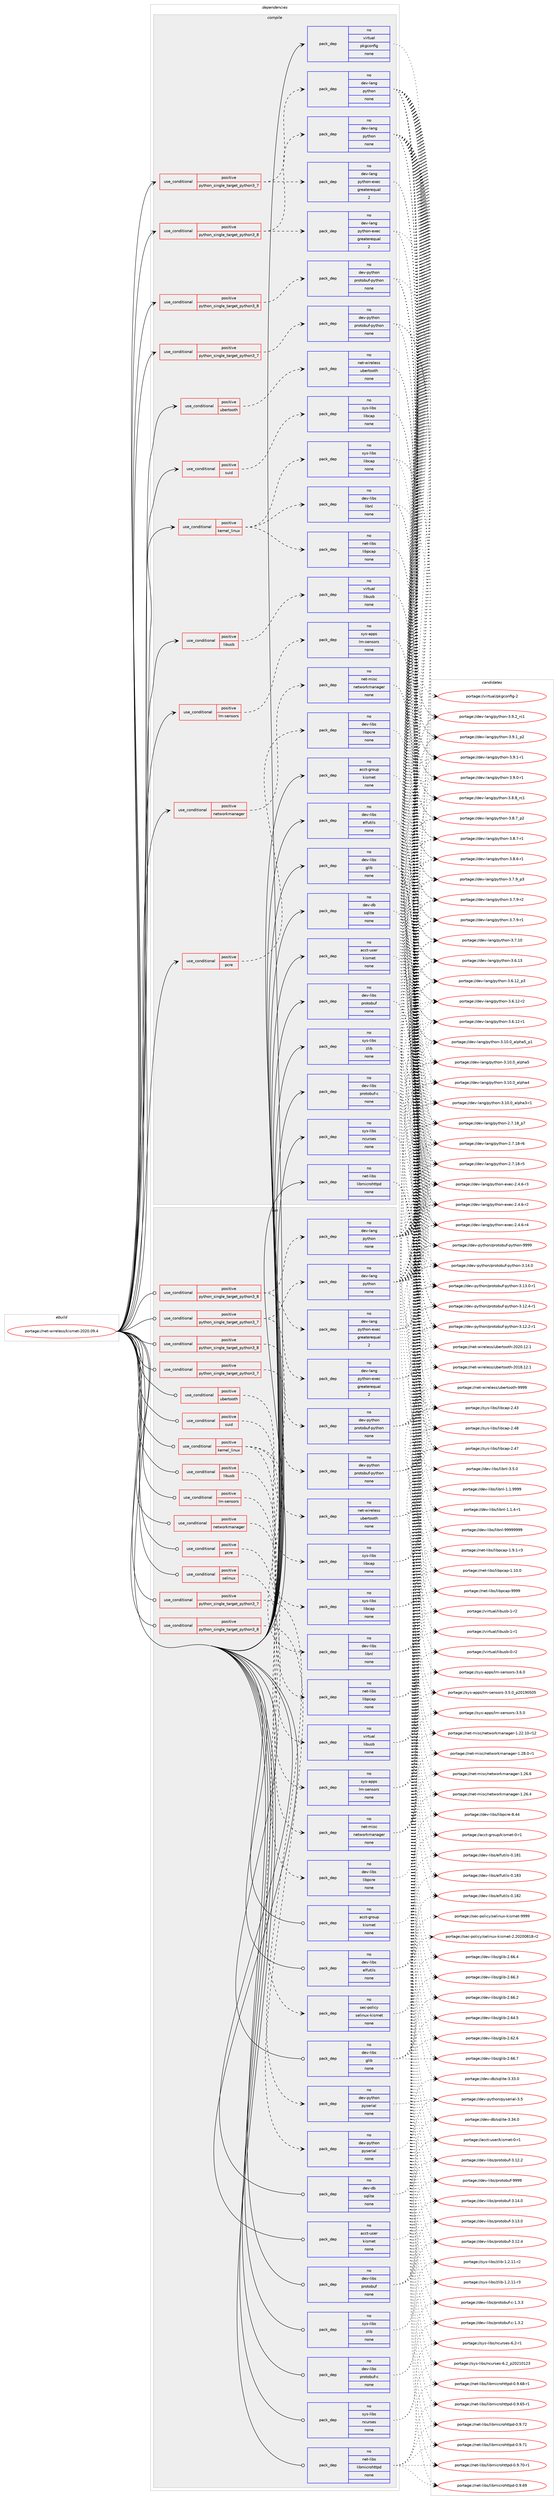 digraph prolog {

# *************
# Graph options
# *************

newrank=true;
concentrate=true;
compound=true;
graph [rankdir=LR,fontname=Helvetica,fontsize=10,ranksep=1.5];#, ranksep=2.5, nodesep=0.2];
edge  [arrowhead=vee];
node  [fontname=Helvetica,fontsize=10];

# **********
# The ebuild
# **********

subgraph cluster_leftcol {
color=gray;
label=<<i>ebuild</i>>;
id [label="portage://net-wireless/kismet-2020.09.4", color=red, width=4, href="../net-wireless/kismet-2020.09.4.svg"];
}

# ****************
# The dependencies
# ****************

subgraph cluster_midcol {
color=gray;
label=<<i>dependencies</i>>;
subgraph cluster_compile {
fillcolor="#eeeeee";
style=filled;
label=<<i>compile</i>>;
subgraph cond2922 {
dependency10334 [label=<<TABLE BORDER="0" CELLBORDER="1" CELLSPACING="0" CELLPADDING="4"><TR><TD ROWSPAN="3" CELLPADDING="10">use_conditional</TD></TR><TR><TD>positive</TD></TR><TR><TD>kernel_linux</TD></TR></TABLE>>, shape=none, color=red];
subgraph pack7322 {
dependency10335 [label=<<TABLE BORDER="0" CELLBORDER="1" CELLSPACING="0" CELLPADDING="4" WIDTH="220"><TR><TD ROWSPAN="6" CELLPADDING="30">pack_dep</TD></TR><TR><TD WIDTH="110">no</TD></TR><TR><TD>sys-libs</TD></TR><TR><TD>libcap</TD></TR><TR><TD>none</TD></TR><TR><TD></TD></TR></TABLE>>, shape=none, color=blue];
}
dependency10334:e -> dependency10335:w [weight=20,style="dashed",arrowhead="vee"];
subgraph pack7323 {
dependency10336 [label=<<TABLE BORDER="0" CELLBORDER="1" CELLSPACING="0" CELLPADDING="4" WIDTH="220"><TR><TD ROWSPAN="6" CELLPADDING="30">pack_dep</TD></TR><TR><TD WIDTH="110">no</TD></TR><TR><TD>dev-libs</TD></TR><TR><TD>libnl</TD></TR><TR><TD>none</TD></TR><TR><TD></TD></TR></TABLE>>, shape=none, color=blue];
}
dependency10334:e -> dependency10336:w [weight=20,style="dashed",arrowhead="vee"];
subgraph pack7324 {
dependency10337 [label=<<TABLE BORDER="0" CELLBORDER="1" CELLSPACING="0" CELLPADDING="4" WIDTH="220"><TR><TD ROWSPAN="6" CELLPADDING="30">pack_dep</TD></TR><TR><TD WIDTH="110">no</TD></TR><TR><TD>net-libs</TD></TR><TR><TD>libpcap</TD></TR><TR><TD>none</TD></TR><TR><TD></TD></TR></TABLE>>, shape=none, color=blue];
}
dependency10334:e -> dependency10337:w [weight=20,style="dashed",arrowhead="vee"];
}
id:e -> dependency10334:w [weight=20,style="solid",arrowhead="vee"];
subgraph cond2923 {
dependency10338 [label=<<TABLE BORDER="0" CELLBORDER="1" CELLSPACING="0" CELLPADDING="4"><TR><TD ROWSPAN="3" CELLPADDING="10">use_conditional</TD></TR><TR><TD>positive</TD></TR><TR><TD>libusb</TD></TR></TABLE>>, shape=none, color=red];
subgraph pack7325 {
dependency10339 [label=<<TABLE BORDER="0" CELLBORDER="1" CELLSPACING="0" CELLPADDING="4" WIDTH="220"><TR><TD ROWSPAN="6" CELLPADDING="30">pack_dep</TD></TR><TR><TD WIDTH="110">no</TD></TR><TR><TD>virtual</TD></TR><TR><TD>libusb</TD></TR><TR><TD>none</TD></TR><TR><TD></TD></TR></TABLE>>, shape=none, color=blue];
}
dependency10338:e -> dependency10339:w [weight=20,style="dashed",arrowhead="vee"];
}
id:e -> dependency10338:w [weight=20,style="solid",arrowhead="vee"];
subgraph cond2924 {
dependency10340 [label=<<TABLE BORDER="0" CELLBORDER="1" CELLSPACING="0" CELLPADDING="4"><TR><TD ROWSPAN="3" CELLPADDING="10">use_conditional</TD></TR><TR><TD>positive</TD></TR><TR><TD>lm-sensors</TD></TR></TABLE>>, shape=none, color=red];
subgraph pack7326 {
dependency10341 [label=<<TABLE BORDER="0" CELLBORDER="1" CELLSPACING="0" CELLPADDING="4" WIDTH="220"><TR><TD ROWSPAN="6" CELLPADDING="30">pack_dep</TD></TR><TR><TD WIDTH="110">no</TD></TR><TR><TD>sys-apps</TD></TR><TR><TD>lm-sensors</TD></TR><TR><TD>none</TD></TR><TR><TD></TD></TR></TABLE>>, shape=none, color=blue];
}
dependency10340:e -> dependency10341:w [weight=20,style="dashed",arrowhead="vee"];
}
id:e -> dependency10340:w [weight=20,style="solid",arrowhead="vee"];
subgraph cond2925 {
dependency10342 [label=<<TABLE BORDER="0" CELLBORDER="1" CELLSPACING="0" CELLPADDING="4"><TR><TD ROWSPAN="3" CELLPADDING="10">use_conditional</TD></TR><TR><TD>positive</TD></TR><TR><TD>networkmanager</TD></TR></TABLE>>, shape=none, color=red];
subgraph pack7327 {
dependency10343 [label=<<TABLE BORDER="0" CELLBORDER="1" CELLSPACING="0" CELLPADDING="4" WIDTH="220"><TR><TD ROWSPAN="6" CELLPADDING="30">pack_dep</TD></TR><TR><TD WIDTH="110">no</TD></TR><TR><TD>net-misc</TD></TR><TR><TD>networkmanager</TD></TR><TR><TD>none</TD></TR><TR><TD></TD></TR></TABLE>>, shape=none, color=blue];
}
dependency10342:e -> dependency10343:w [weight=20,style="dashed",arrowhead="vee"];
}
id:e -> dependency10342:w [weight=20,style="solid",arrowhead="vee"];
subgraph cond2926 {
dependency10344 [label=<<TABLE BORDER="0" CELLBORDER="1" CELLSPACING="0" CELLPADDING="4"><TR><TD ROWSPAN="3" CELLPADDING="10">use_conditional</TD></TR><TR><TD>positive</TD></TR><TR><TD>pcre</TD></TR></TABLE>>, shape=none, color=red];
subgraph pack7328 {
dependency10345 [label=<<TABLE BORDER="0" CELLBORDER="1" CELLSPACING="0" CELLPADDING="4" WIDTH="220"><TR><TD ROWSPAN="6" CELLPADDING="30">pack_dep</TD></TR><TR><TD WIDTH="110">no</TD></TR><TR><TD>dev-libs</TD></TR><TR><TD>libpcre</TD></TR><TR><TD>none</TD></TR><TR><TD></TD></TR></TABLE>>, shape=none, color=blue];
}
dependency10344:e -> dependency10345:w [weight=20,style="dashed",arrowhead="vee"];
}
id:e -> dependency10344:w [weight=20,style="solid",arrowhead="vee"];
subgraph cond2927 {
dependency10346 [label=<<TABLE BORDER="0" CELLBORDER="1" CELLSPACING="0" CELLPADDING="4"><TR><TD ROWSPAN="3" CELLPADDING="10">use_conditional</TD></TR><TR><TD>positive</TD></TR><TR><TD>python_single_target_python3_7</TD></TR></TABLE>>, shape=none, color=red];
subgraph pack7329 {
dependency10347 [label=<<TABLE BORDER="0" CELLBORDER="1" CELLSPACING="0" CELLPADDING="4" WIDTH="220"><TR><TD ROWSPAN="6" CELLPADDING="30">pack_dep</TD></TR><TR><TD WIDTH="110">no</TD></TR><TR><TD>dev-lang</TD></TR><TR><TD>python</TD></TR><TR><TD>none</TD></TR><TR><TD></TD></TR></TABLE>>, shape=none, color=blue];
}
dependency10346:e -> dependency10347:w [weight=20,style="dashed",arrowhead="vee"];
subgraph pack7330 {
dependency10348 [label=<<TABLE BORDER="0" CELLBORDER="1" CELLSPACING="0" CELLPADDING="4" WIDTH="220"><TR><TD ROWSPAN="6" CELLPADDING="30">pack_dep</TD></TR><TR><TD WIDTH="110">no</TD></TR><TR><TD>dev-lang</TD></TR><TR><TD>python-exec</TD></TR><TR><TD>greaterequal</TD></TR><TR><TD>2</TD></TR></TABLE>>, shape=none, color=blue];
}
dependency10346:e -> dependency10348:w [weight=20,style="dashed",arrowhead="vee"];
}
id:e -> dependency10346:w [weight=20,style="solid",arrowhead="vee"];
subgraph cond2928 {
dependency10349 [label=<<TABLE BORDER="0" CELLBORDER="1" CELLSPACING="0" CELLPADDING="4"><TR><TD ROWSPAN="3" CELLPADDING="10">use_conditional</TD></TR><TR><TD>positive</TD></TR><TR><TD>python_single_target_python3_7</TD></TR></TABLE>>, shape=none, color=red];
subgraph pack7331 {
dependency10350 [label=<<TABLE BORDER="0" CELLBORDER="1" CELLSPACING="0" CELLPADDING="4" WIDTH="220"><TR><TD ROWSPAN="6" CELLPADDING="30">pack_dep</TD></TR><TR><TD WIDTH="110">no</TD></TR><TR><TD>dev-python</TD></TR><TR><TD>protobuf-python</TD></TR><TR><TD>none</TD></TR><TR><TD></TD></TR></TABLE>>, shape=none, color=blue];
}
dependency10349:e -> dependency10350:w [weight=20,style="dashed",arrowhead="vee"];
}
id:e -> dependency10349:w [weight=20,style="solid",arrowhead="vee"];
subgraph cond2929 {
dependency10351 [label=<<TABLE BORDER="0" CELLBORDER="1" CELLSPACING="0" CELLPADDING="4"><TR><TD ROWSPAN="3" CELLPADDING="10">use_conditional</TD></TR><TR><TD>positive</TD></TR><TR><TD>python_single_target_python3_8</TD></TR></TABLE>>, shape=none, color=red];
subgraph pack7332 {
dependency10352 [label=<<TABLE BORDER="0" CELLBORDER="1" CELLSPACING="0" CELLPADDING="4" WIDTH="220"><TR><TD ROWSPAN="6" CELLPADDING="30">pack_dep</TD></TR><TR><TD WIDTH="110">no</TD></TR><TR><TD>dev-lang</TD></TR><TR><TD>python</TD></TR><TR><TD>none</TD></TR><TR><TD></TD></TR></TABLE>>, shape=none, color=blue];
}
dependency10351:e -> dependency10352:w [weight=20,style="dashed",arrowhead="vee"];
subgraph pack7333 {
dependency10353 [label=<<TABLE BORDER="0" CELLBORDER="1" CELLSPACING="0" CELLPADDING="4" WIDTH="220"><TR><TD ROWSPAN="6" CELLPADDING="30">pack_dep</TD></TR><TR><TD WIDTH="110">no</TD></TR><TR><TD>dev-lang</TD></TR><TR><TD>python-exec</TD></TR><TR><TD>greaterequal</TD></TR><TR><TD>2</TD></TR></TABLE>>, shape=none, color=blue];
}
dependency10351:e -> dependency10353:w [weight=20,style="dashed",arrowhead="vee"];
}
id:e -> dependency10351:w [weight=20,style="solid",arrowhead="vee"];
subgraph cond2930 {
dependency10354 [label=<<TABLE BORDER="0" CELLBORDER="1" CELLSPACING="0" CELLPADDING="4"><TR><TD ROWSPAN="3" CELLPADDING="10">use_conditional</TD></TR><TR><TD>positive</TD></TR><TR><TD>python_single_target_python3_8</TD></TR></TABLE>>, shape=none, color=red];
subgraph pack7334 {
dependency10355 [label=<<TABLE BORDER="0" CELLBORDER="1" CELLSPACING="0" CELLPADDING="4" WIDTH="220"><TR><TD ROWSPAN="6" CELLPADDING="30">pack_dep</TD></TR><TR><TD WIDTH="110">no</TD></TR><TR><TD>dev-python</TD></TR><TR><TD>protobuf-python</TD></TR><TR><TD>none</TD></TR><TR><TD></TD></TR></TABLE>>, shape=none, color=blue];
}
dependency10354:e -> dependency10355:w [weight=20,style="dashed",arrowhead="vee"];
}
id:e -> dependency10354:w [weight=20,style="solid",arrowhead="vee"];
subgraph cond2931 {
dependency10356 [label=<<TABLE BORDER="0" CELLBORDER="1" CELLSPACING="0" CELLPADDING="4"><TR><TD ROWSPAN="3" CELLPADDING="10">use_conditional</TD></TR><TR><TD>positive</TD></TR><TR><TD>suid</TD></TR></TABLE>>, shape=none, color=red];
subgraph pack7335 {
dependency10357 [label=<<TABLE BORDER="0" CELLBORDER="1" CELLSPACING="0" CELLPADDING="4" WIDTH="220"><TR><TD ROWSPAN="6" CELLPADDING="30">pack_dep</TD></TR><TR><TD WIDTH="110">no</TD></TR><TR><TD>sys-libs</TD></TR><TR><TD>libcap</TD></TR><TR><TD>none</TD></TR><TR><TD></TD></TR></TABLE>>, shape=none, color=blue];
}
dependency10356:e -> dependency10357:w [weight=20,style="dashed",arrowhead="vee"];
}
id:e -> dependency10356:w [weight=20,style="solid",arrowhead="vee"];
subgraph cond2932 {
dependency10358 [label=<<TABLE BORDER="0" CELLBORDER="1" CELLSPACING="0" CELLPADDING="4"><TR><TD ROWSPAN="3" CELLPADDING="10">use_conditional</TD></TR><TR><TD>positive</TD></TR><TR><TD>ubertooth</TD></TR></TABLE>>, shape=none, color=red];
subgraph pack7336 {
dependency10359 [label=<<TABLE BORDER="0" CELLBORDER="1" CELLSPACING="0" CELLPADDING="4" WIDTH="220"><TR><TD ROWSPAN="6" CELLPADDING="30">pack_dep</TD></TR><TR><TD WIDTH="110">no</TD></TR><TR><TD>net-wireless</TD></TR><TR><TD>ubertooth</TD></TR><TR><TD>none</TD></TR><TR><TD></TD></TR></TABLE>>, shape=none, color=blue];
}
dependency10358:e -> dependency10359:w [weight=20,style="dashed",arrowhead="vee"];
}
id:e -> dependency10358:w [weight=20,style="solid",arrowhead="vee"];
subgraph pack7337 {
dependency10360 [label=<<TABLE BORDER="0" CELLBORDER="1" CELLSPACING="0" CELLPADDING="4" WIDTH="220"><TR><TD ROWSPAN="6" CELLPADDING="30">pack_dep</TD></TR><TR><TD WIDTH="110">no</TD></TR><TR><TD>acct-group</TD></TR><TR><TD>kismet</TD></TR><TR><TD>none</TD></TR><TR><TD></TD></TR></TABLE>>, shape=none, color=blue];
}
id:e -> dependency10360:w [weight=20,style="solid",arrowhead="vee"];
subgraph pack7338 {
dependency10361 [label=<<TABLE BORDER="0" CELLBORDER="1" CELLSPACING="0" CELLPADDING="4" WIDTH="220"><TR><TD ROWSPAN="6" CELLPADDING="30">pack_dep</TD></TR><TR><TD WIDTH="110">no</TD></TR><TR><TD>acct-user</TD></TR><TR><TD>kismet</TD></TR><TR><TD>none</TD></TR><TR><TD></TD></TR></TABLE>>, shape=none, color=blue];
}
id:e -> dependency10361:w [weight=20,style="solid",arrowhead="vee"];
subgraph pack7339 {
dependency10362 [label=<<TABLE BORDER="0" CELLBORDER="1" CELLSPACING="0" CELLPADDING="4" WIDTH="220"><TR><TD ROWSPAN="6" CELLPADDING="30">pack_dep</TD></TR><TR><TD WIDTH="110">no</TD></TR><TR><TD>dev-db</TD></TR><TR><TD>sqlite</TD></TR><TR><TD>none</TD></TR><TR><TD></TD></TR></TABLE>>, shape=none, color=blue];
}
id:e -> dependency10362:w [weight=20,style="solid",arrowhead="vee"];
subgraph pack7340 {
dependency10363 [label=<<TABLE BORDER="0" CELLBORDER="1" CELLSPACING="0" CELLPADDING="4" WIDTH="220"><TR><TD ROWSPAN="6" CELLPADDING="30">pack_dep</TD></TR><TR><TD WIDTH="110">no</TD></TR><TR><TD>dev-libs</TD></TR><TR><TD>elfutils</TD></TR><TR><TD>none</TD></TR><TR><TD></TD></TR></TABLE>>, shape=none, color=blue];
}
id:e -> dependency10363:w [weight=20,style="solid",arrowhead="vee"];
subgraph pack7341 {
dependency10364 [label=<<TABLE BORDER="0" CELLBORDER="1" CELLSPACING="0" CELLPADDING="4" WIDTH="220"><TR><TD ROWSPAN="6" CELLPADDING="30">pack_dep</TD></TR><TR><TD WIDTH="110">no</TD></TR><TR><TD>dev-libs</TD></TR><TR><TD>glib</TD></TR><TR><TD>none</TD></TR><TR><TD></TD></TR></TABLE>>, shape=none, color=blue];
}
id:e -> dependency10364:w [weight=20,style="solid",arrowhead="vee"];
subgraph pack7342 {
dependency10365 [label=<<TABLE BORDER="0" CELLBORDER="1" CELLSPACING="0" CELLPADDING="4" WIDTH="220"><TR><TD ROWSPAN="6" CELLPADDING="30">pack_dep</TD></TR><TR><TD WIDTH="110">no</TD></TR><TR><TD>dev-libs</TD></TR><TR><TD>protobuf</TD></TR><TR><TD>none</TD></TR><TR><TD></TD></TR></TABLE>>, shape=none, color=blue];
}
id:e -> dependency10365:w [weight=20,style="solid",arrowhead="vee"];
subgraph pack7343 {
dependency10366 [label=<<TABLE BORDER="0" CELLBORDER="1" CELLSPACING="0" CELLPADDING="4" WIDTH="220"><TR><TD ROWSPAN="6" CELLPADDING="30">pack_dep</TD></TR><TR><TD WIDTH="110">no</TD></TR><TR><TD>dev-libs</TD></TR><TR><TD>protobuf-c</TD></TR><TR><TD>none</TD></TR><TR><TD></TD></TR></TABLE>>, shape=none, color=blue];
}
id:e -> dependency10366:w [weight=20,style="solid",arrowhead="vee"];
subgraph pack7344 {
dependency10367 [label=<<TABLE BORDER="0" CELLBORDER="1" CELLSPACING="0" CELLPADDING="4" WIDTH="220"><TR><TD ROWSPAN="6" CELLPADDING="30">pack_dep</TD></TR><TR><TD WIDTH="110">no</TD></TR><TR><TD>net-libs</TD></TR><TR><TD>libmicrohttpd</TD></TR><TR><TD>none</TD></TR><TR><TD></TD></TR></TABLE>>, shape=none, color=blue];
}
id:e -> dependency10367:w [weight=20,style="solid",arrowhead="vee"];
subgraph pack7345 {
dependency10368 [label=<<TABLE BORDER="0" CELLBORDER="1" CELLSPACING="0" CELLPADDING="4" WIDTH="220"><TR><TD ROWSPAN="6" CELLPADDING="30">pack_dep</TD></TR><TR><TD WIDTH="110">no</TD></TR><TR><TD>sys-libs</TD></TR><TR><TD>ncurses</TD></TR><TR><TD>none</TD></TR><TR><TD></TD></TR></TABLE>>, shape=none, color=blue];
}
id:e -> dependency10368:w [weight=20,style="solid",arrowhead="vee"];
subgraph pack7346 {
dependency10369 [label=<<TABLE BORDER="0" CELLBORDER="1" CELLSPACING="0" CELLPADDING="4" WIDTH="220"><TR><TD ROWSPAN="6" CELLPADDING="30">pack_dep</TD></TR><TR><TD WIDTH="110">no</TD></TR><TR><TD>sys-libs</TD></TR><TR><TD>zlib</TD></TR><TR><TD>none</TD></TR><TR><TD></TD></TR></TABLE>>, shape=none, color=blue];
}
id:e -> dependency10369:w [weight=20,style="solid",arrowhead="vee"];
subgraph pack7347 {
dependency10370 [label=<<TABLE BORDER="0" CELLBORDER="1" CELLSPACING="0" CELLPADDING="4" WIDTH="220"><TR><TD ROWSPAN="6" CELLPADDING="30">pack_dep</TD></TR><TR><TD WIDTH="110">no</TD></TR><TR><TD>virtual</TD></TR><TR><TD>pkgconfig</TD></TR><TR><TD>none</TD></TR><TR><TD></TD></TR></TABLE>>, shape=none, color=blue];
}
id:e -> dependency10370:w [weight=20,style="solid",arrowhead="vee"];
}
subgraph cluster_compileandrun {
fillcolor="#eeeeee";
style=filled;
label=<<i>compile and run</i>>;
}
subgraph cluster_run {
fillcolor="#eeeeee";
style=filled;
label=<<i>run</i>>;
subgraph cond2933 {
dependency10371 [label=<<TABLE BORDER="0" CELLBORDER="1" CELLSPACING="0" CELLPADDING="4"><TR><TD ROWSPAN="3" CELLPADDING="10">use_conditional</TD></TR><TR><TD>positive</TD></TR><TR><TD>kernel_linux</TD></TR></TABLE>>, shape=none, color=red];
subgraph pack7348 {
dependency10372 [label=<<TABLE BORDER="0" CELLBORDER="1" CELLSPACING="0" CELLPADDING="4" WIDTH="220"><TR><TD ROWSPAN="6" CELLPADDING="30">pack_dep</TD></TR><TR><TD WIDTH="110">no</TD></TR><TR><TD>sys-libs</TD></TR><TR><TD>libcap</TD></TR><TR><TD>none</TD></TR><TR><TD></TD></TR></TABLE>>, shape=none, color=blue];
}
dependency10371:e -> dependency10372:w [weight=20,style="dashed",arrowhead="vee"];
subgraph pack7349 {
dependency10373 [label=<<TABLE BORDER="0" CELLBORDER="1" CELLSPACING="0" CELLPADDING="4" WIDTH="220"><TR><TD ROWSPAN="6" CELLPADDING="30">pack_dep</TD></TR><TR><TD WIDTH="110">no</TD></TR><TR><TD>dev-libs</TD></TR><TR><TD>libnl</TD></TR><TR><TD>none</TD></TR><TR><TD></TD></TR></TABLE>>, shape=none, color=blue];
}
dependency10371:e -> dependency10373:w [weight=20,style="dashed",arrowhead="vee"];
subgraph pack7350 {
dependency10374 [label=<<TABLE BORDER="0" CELLBORDER="1" CELLSPACING="0" CELLPADDING="4" WIDTH="220"><TR><TD ROWSPAN="6" CELLPADDING="30">pack_dep</TD></TR><TR><TD WIDTH="110">no</TD></TR><TR><TD>net-libs</TD></TR><TR><TD>libpcap</TD></TR><TR><TD>none</TD></TR><TR><TD></TD></TR></TABLE>>, shape=none, color=blue];
}
dependency10371:e -> dependency10374:w [weight=20,style="dashed",arrowhead="vee"];
}
id:e -> dependency10371:w [weight=20,style="solid",arrowhead="odot"];
subgraph cond2934 {
dependency10375 [label=<<TABLE BORDER="0" CELLBORDER="1" CELLSPACING="0" CELLPADDING="4"><TR><TD ROWSPAN="3" CELLPADDING="10">use_conditional</TD></TR><TR><TD>positive</TD></TR><TR><TD>libusb</TD></TR></TABLE>>, shape=none, color=red];
subgraph pack7351 {
dependency10376 [label=<<TABLE BORDER="0" CELLBORDER="1" CELLSPACING="0" CELLPADDING="4" WIDTH="220"><TR><TD ROWSPAN="6" CELLPADDING="30">pack_dep</TD></TR><TR><TD WIDTH="110">no</TD></TR><TR><TD>virtual</TD></TR><TR><TD>libusb</TD></TR><TR><TD>none</TD></TR><TR><TD></TD></TR></TABLE>>, shape=none, color=blue];
}
dependency10375:e -> dependency10376:w [weight=20,style="dashed",arrowhead="vee"];
}
id:e -> dependency10375:w [weight=20,style="solid",arrowhead="odot"];
subgraph cond2935 {
dependency10377 [label=<<TABLE BORDER="0" CELLBORDER="1" CELLSPACING="0" CELLPADDING="4"><TR><TD ROWSPAN="3" CELLPADDING="10">use_conditional</TD></TR><TR><TD>positive</TD></TR><TR><TD>lm-sensors</TD></TR></TABLE>>, shape=none, color=red];
subgraph pack7352 {
dependency10378 [label=<<TABLE BORDER="0" CELLBORDER="1" CELLSPACING="0" CELLPADDING="4" WIDTH="220"><TR><TD ROWSPAN="6" CELLPADDING="30">pack_dep</TD></TR><TR><TD WIDTH="110">no</TD></TR><TR><TD>sys-apps</TD></TR><TR><TD>lm-sensors</TD></TR><TR><TD>none</TD></TR><TR><TD></TD></TR></TABLE>>, shape=none, color=blue];
}
dependency10377:e -> dependency10378:w [weight=20,style="dashed",arrowhead="vee"];
}
id:e -> dependency10377:w [weight=20,style="solid",arrowhead="odot"];
subgraph cond2936 {
dependency10379 [label=<<TABLE BORDER="0" CELLBORDER="1" CELLSPACING="0" CELLPADDING="4"><TR><TD ROWSPAN="3" CELLPADDING="10">use_conditional</TD></TR><TR><TD>positive</TD></TR><TR><TD>networkmanager</TD></TR></TABLE>>, shape=none, color=red];
subgraph pack7353 {
dependency10380 [label=<<TABLE BORDER="0" CELLBORDER="1" CELLSPACING="0" CELLPADDING="4" WIDTH="220"><TR><TD ROWSPAN="6" CELLPADDING="30">pack_dep</TD></TR><TR><TD WIDTH="110">no</TD></TR><TR><TD>net-misc</TD></TR><TR><TD>networkmanager</TD></TR><TR><TD>none</TD></TR><TR><TD></TD></TR></TABLE>>, shape=none, color=blue];
}
dependency10379:e -> dependency10380:w [weight=20,style="dashed",arrowhead="vee"];
}
id:e -> dependency10379:w [weight=20,style="solid",arrowhead="odot"];
subgraph cond2937 {
dependency10381 [label=<<TABLE BORDER="0" CELLBORDER="1" CELLSPACING="0" CELLPADDING="4"><TR><TD ROWSPAN="3" CELLPADDING="10">use_conditional</TD></TR><TR><TD>positive</TD></TR><TR><TD>pcre</TD></TR></TABLE>>, shape=none, color=red];
subgraph pack7354 {
dependency10382 [label=<<TABLE BORDER="0" CELLBORDER="1" CELLSPACING="0" CELLPADDING="4" WIDTH="220"><TR><TD ROWSPAN="6" CELLPADDING="30">pack_dep</TD></TR><TR><TD WIDTH="110">no</TD></TR><TR><TD>dev-libs</TD></TR><TR><TD>libpcre</TD></TR><TR><TD>none</TD></TR><TR><TD></TD></TR></TABLE>>, shape=none, color=blue];
}
dependency10381:e -> dependency10382:w [weight=20,style="dashed",arrowhead="vee"];
}
id:e -> dependency10381:w [weight=20,style="solid",arrowhead="odot"];
subgraph cond2938 {
dependency10383 [label=<<TABLE BORDER="0" CELLBORDER="1" CELLSPACING="0" CELLPADDING="4"><TR><TD ROWSPAN="3" CELLPADDING="10">use_conditional</TD></TR><TR><TD>positive</TD></TR><TR><TD>python_single_target_python3_7</TD></TR></TABLE>>, shape=none, color=red];
subgraph pack7355 {
dependency10384 [label=<<TABLE BORDER="0" CELLBORDER="1" CELLSPACING="0" CELLPADDING="4" WIDTH="220"><TR><TD ROWSPAN="6" CELLPADDING="30">pack_dep</TD></TR><TR><TD WIDTH="110">no</TD></TR><TR><TD>dev-lang</TD></TR><TR><TD>python</TD></TR><TR><TD>none</TD></TR><TR><TD></TD></TR></TABLE>>, shape=none, color=blue];
}
dependency10383:e -> dependency10384:w [weight=20,style="dashed",arrowhead="vee"];
subgraph pack7356 {
dependency10385 [label=<<TABLE BORDER="0" CELLBORDER="1" CELLSPACING="0" CELLPADDING="4" WIDTH="220"><TR><TD ROWSPAN="6" CELLPADDING="30">pack_dep</TD></TR><TR><TD WIDTH="110">no</TD></TR><TR><TD>dev-lang</TD></TR><TR><TD>python-exec</TD></TR><TR><TD>greaterequal</TD></TR><TR><TD>2</TD></TR></TABLE>>, shape=none, color=blue];
}
dependency10383:e -> dependency10385:w [weight=20,style="dashed",arrowhead="vee"];
}
id:e -> dependency10383:w [weight=20,style="solid",arrowhead="odot"];
subgraph cond2939 {
dependency10386 [label=<<TABLE BORDER="0" CELLBORDER="1" CELLSPACING="0" CELLPADDING="4"><TR><TD ROWSPAN="3" CELLPADDING="10">use_conditional</TD></TR><TR><TD>positive</TD></TR><TR><TD>python_single_target_python3_7</TD></TR></TABLE>>, shape=none, color=red];
subgraph pack7357 {
dependency10387 [label=<<TABLE BORDER="0" CELLBORDER="1" CELLSPACING="0" CELLPADDING="4" WIDTH="220"><TR><TD ROWSPAN="6" CELLPADDING="30">pack_dep</TD></TR><TR><TD WIDTH="110">no</TD></TR><TR><TD>dev-python</TD></TR><TR><TD>protobuf-python</TD></TR><TR><TD>none</TD></TR><TR><TD></TD></TR></TABLE>>, shape=none, color=blue];
}
dependency10386:e -> dependency10387:w [weight=20,style="dashed",arrowhead="vee"];
}
id:e -> dependency10386:w [weight=20,style="solid",arrowhead="odot"];
subgraph cond2940 {
dependency10388 [label=<<TABLE BORDER="0" CELLBORDER="1" CELLSPACING="0" CELLPADDING="4"><TR><TD ROWSPAN="3" CELLPADDING="10">use_conditional</TD></TR><TR><TD>positive</TD></TR><TR><TD>python_single_target_python3_7</TD></TR></TABLE>>, shape=none, color=red];
subgraph pack7358 {
dependency10389 [label=<<TABLE BORDER="0" CELLBORDER="1" CELLSPACING="0" CELLPADDING="4" WIDTH="220"><TR><TD ROWSPAN="6" CELLPADDING="30">pack_dep</TD></TR><TR><TD WIDTH="110">no</TD></TR><TR><TD>dev-python</TD></TR><TR><TD>pyserial</TD></TR><TR><TD>none</TD></TR><TR><TD></TD></TR></TABLE>>, shape=none, color=blue];
}
dependency10388:e -> dependency10389:w [weight=20,style="dashed",arrowhead="vee"];
}
id:e -> dependency10388:w [weight=20,style="solid",arrowhead="odot"];
subgraph cond2941 {
dependency10390 [label=<<TABLE BORDER="0" CELLBORDER="1" CELLSPACING="0" CELLPADDING="4"><TR><TD ROWSPAN="3" CELLPADDING="10">use_conditional</TD></TR><TR><TD>positive</TD></TR><TR><TD>python_single_target_python3_8</TD></TR></TABLE>>, shape=none, color=red];
subgraph pack7359 {
dependency10391 [label=<<TABLE BORDER="0" CELLBORDER="1" CELLSPACING="0" CELLPADDING="4" WIDTH="220"><TR><TD ROWSPAN="6" CELLPADDING="30">pack_dep</TD></TR><TR><TD WIDTH="110">no</TD></TR><TR><TD>dev-lang</TD></TR><TR><TD>python</TD></TR><TR><TD>none</TD></TR><TR><TD></TD></TR></TABLE>>, shape=none, color=blue];
}
dependency10390:e -> dependency10391:w [weight=20,style="dashed",arrowhead="vee"];
subgraph pack7360 {
dependency10392 [label=<<TABLE BORDER="0" CELLBORDER="1" CELLSPACING="0" CELLPADDING="4" WIDTH="220"><TR><TD ROWSPAN="6" CELLPADDING="30">pack_dep</TD></TR><TR><TD WIDTH="110">no</TD></TR><TR><TD>dev-lang</TD></TR><TR><TD>python-exec</TD></TR><TR><TD>greaterequal</TD></TR><TR><TD>2</TD></TR></TABLE>>, shape=none, color=blue];
}
dependency10390:e -> dependency10392:w [weight=20,style="dashed",arrowhead="vee"];
}
id:e -> dependency10390:w [weight=20,style="solid",arrowhead="odot"];
subgraph cond2942 {
dependency10393 [label=<<TABLE BORDER="0" CELLBORDER="1" CELLSPACING="0" CELLPADDING="4"><TR><TD ROWSPAN="3" CELLPADDING="10">use_conditional</TD></TR><TR><TD>positive</TD></TR><TR><TD>python_single_target_python3_8</TD></TR></TABLE>>, shape=none, color=red];
subgraph pack7361 {
dependency10394 [label=<<TABLE BORDER="0" CELLBORDER="1" CELLSPACING="0" CELLPADDING="4" WIDTH="220"><TR><TD ROWSPAN="6" CELLPADDING="30">pack_dep</TD></TR><TR><TD WIDTH="110">no</TD></TR><TR><TD>dev-python</TD></TR><TR><TD>protobuf-python</TD></TR><TR><TD>none</TD></TR><TR><TD></TD></TR></TABLE>>, shape=none, color=blue];
}
dependency10393:e -> dependency10394:w [weight=20,style="dashed",arrowhead="vee"];
}
id:e -> dependency10393:w [weight=20,style="solid",arrowhead="odot"];
subgraph cond2943 {
dependency10395 [label=<<TABLE BORDER="0" CELLBORDER="1" CELLSPACING="0" CELLPADDING="4"><TR><TD ROWSPAN="3" CELLPADDING="10">use_conditional</TD></TR><TR><TD>positive</TD></TR><TR><TD>python_single_target_python3_8</TD></TR></TABLE>>, shape=none, color=red];
subgraph pack7362 {
dependency10396 [label=<<TABLE BORDER="0" CELLBORDER="1" CELLSPACING="0" CELLPADDING="4" WIDTH="220"><TR><TD ROWSPAN="6" CELLPADDING="30">pack_dep</TD></TR><TR><TD WIDTH="110">no</TD></TR><TR><TD>dev-python</TD></TR><TR><TD>pyserial</TD></TR><TR><TD>none</TD></TR><TR><TD></TD></TR></TABLE>>, shape=none, color=blue];
}
dependency10395:e -> dependency10396:w [weight=20,style="dashed",arrowhead="vee"];
}
id:e -> dependency10395:w [weight=20,style="solid",arrowhead="odot"];
subgraph cond2944 {
dependency10397 [label=<<TABLE BORDER="0" CELLBORDER="1" CELLSPACING="0" CELLPADDING="4"><TR><TD ROWSPAN="3" CELLPADDING="10">use_conditional</TD></TR><TR><TD>positive</TD></TR><TR><TD>selinux</TD></TR></TABLE>>, shape=none, color=red];
subgraph pack7363 {
dependency10398 [label=<<TABLE BORDER="0" CELLBORDER="1" CELLSPACING="0" CELLPADDING="4" WIDTH="220"><TR><TD ROWSPAN="6" CELLPADDING="30">pack_dep</TD></TR><TR><TD WIDTH="110">no</TD></TR><TR><TD>sec-policy</TD></TR><TR><TD>selinux-kismet</TD></TR><TR><TD>none</TD></TR><TR><TD></TD></TR></TABLE>>, shape=none, color=blue];
}
dependency10397:e -> dependency10398:w [weight=20,style="dashed",arrowhead="vee"];
}
id:e -> dependency10397:w [weight=20,style="solid",arrowhead="odot"];
subgraph cond2945 {
dependency10399 [label=<<TABLE BORDER="0" CELLBORDER="1" CELLSPACING="0" CELLPADDING="4"><TR><TD ROWSPAN="3" CELLPADDING="10">use_conditional</TD></TR><TR><TD>positive</TD></TR><TR><TD>suid</TD></TR></TABLE>>, shape=none, color=red];
subgraph pack7364 {
dependency10400 [label=<<TABLE BORDER="0" CELLBORDER="1" CELLSPACING="0" CELLPADDING="4" WIDTH="220"><TR><TD ROWSPAN="6" CELLPADDING="30">pack_dep</TD></TR><TR><TD WIDTH="110">no</TD></TR><TR><TD>sys-libs</TD></TR><TR><TD>libcap</TD></TR><TR><TD>none</TD></TR><TR><TD></TD></TR></TABLE>>, shape=none, color=blue];
}
dependency10399:e -> dependency10400:w [weight=20,style="dashed",arrowhead="vee"];
}
id:e -> dependency10399:w [weight=20,style="solid",arrowhead="odot"];
subgraph cond2946 {
dependency10401 [label=<<TABLE BORDER="0" CELLBORDER="1" CELLSPACING="0" CELLPADDING="4"><TR><TD ROWSPAN="3" CELLPADDING="10">use_conditional</TD></TR><TR><TD>positive</TD></TR><TR><TD>ubertooth</TD></TR></TABLE>>, shape=none, color=red];
subgraph pack7365 {
dependency10402 [label=<<TABLE BORDER="0" CELLBORDER="1" CELLSPACING="0" CELLPADDING="4" WIDTH="220"><TR><TD ROWSPAN="6" CELLPADDING="30">pack_dep</TD></TR><TR><TD WIDTH="110">no</TD></TR><TR><TD>net-wireless</TD></TR><TR><TD>ubertooth</TD></TR><TR><TD>none</TD></TR><TR><TD></TD></TR></TABLE>>, shape=none, color=blue];
}
dependency10401:e -> dependency10402:w [weight=20,style="dashed",arrowhead="vee"];
}
id:e -> dependency10401:w [weight=20,style="solid",arrowhead="odot"];
subgraph pack7366 {
dependency10403 [label=<<TABLE BORDER="0" CELLBORDER="1" CELLSPACING="0" CELLPADDING="4" WIDTH="220"><TR><TD ROWSPAN="6" CELLPADDING="30">pack_dep</TD></TR><TR><TD WIDTH="110">no</TD></TR><TR><TD>acct-group</TD></TR><TR><TD>kismet</TD></TR><TR><TD>none</TD></TR><TR><TD></TD></TR></TABLE>>, shape=none, color=blue];
}
id:e -> dependency10403:w [weight=20,style="solid",arrowhead="odot"];
subgraph pack7367 {
dependency10404 [label=<<TABLE BORDER="0" CELLBORDER="1" CELLSPACING="0" CELLPADDING="4" WIDTH="220"><TR><TD ROWSPAN="6" CELLPADDING="30">pack_dep</TD></TR><TR><TD WIDTH="110">no</TD></TR><TR><TD>acct-user</TD></TR><TR><TD>kismet</TD></TR><TR><TD>none</TD></TR><TR><TD></TD></TR></TABLE>>, shape=none, color=blue];
}
id:e -> dependency10404:w [weight=20,style="solid",arrowhead="odot"];
subgraph pack7368 {
dependency10405 [label=<<TABLE BORDER="0" CELLBORDER="1" CELLSPACING="0" CELLPADDING="4" WIDTH="220"><TR><TD ROWSPAN="6" CELLPADDING="30">pack_dep</TD></TR><TR><TD WIDTH="110">no</TD></TR><TR><TD>dev-db</TD></TR><TR><TD>sqlite</TD></TR><TR><TD>none</TD></TR><TR><TD></TD></TR></TABLE>>, shape=none, color=blue];
}
id:e -> dependency10405:w [weight=20,style="solid",arrowhead="odot"];
subgraph pack7369 {
dependency10406 [label=<<TABLE BORDER="0" CELLBORDER="1" CELLSPACING="0" CELLPADDING="4" WIDTH="220"><TR><TD ROWSPAN="6" CELLPADDING="30">pack_dep</TD></TR><TR><TD WIDTH="110">no</TD></TR><TR><TD>dev-libs</TD></TR><TR><TD>elfutils</TD></TR><TR><TD>none</TD></TR><TR><TD></TD></TR></TABLE>>, shape=none, color=blue];
}
id:e -> dependency10406:w [weight=20,style="solid",arrowhead="odot"];
subgraph pack7370 {
dependency10407 [label=<<TABLE BORDER="0" CELLBORDER="1" CELLSPACING="0" CELLPADDING="4" WIDTH="220"><TR><TD ROWSPAN="6" CELLPADDING="30">pack_dep</TD></TR><TR><TD WIDTH="110">no</TD></TR><TR><TD>dev-libs</TD></TR><TR><TD>glib</TD></TR><TR><TD>none</TD></TR><TR><TD></TD></TR></TABLE>>, shape=none, color=blue];
}
id:e -> dependency10407:w [weight=20,style="solid",arrowhead="odot"];
subgraph pack7371 {
dependency10408 [label=<<TABLE BORDER="0" CELLBORDER="1" CELLSPACING="0" CELLPADDING="4" WIDTH="220"><TR><TD ROWSPAN="6" CELLPADDING="30">pack_dep</TD></TR><TR><TD WIDTH="110">no</TD></TR><TR><TD>dev-libs</TD></TR><TR><TD>protobuf</TD></TR><TR><TD>none</TD></TR><TR><TD></TD></TR></TABLE>>, shape=none, color=blue];
}
id:e -> dependency10408:w [weight=20,style="solid",arrowhead="odot"];
subgraph pack7372 {
dependency10409 [label=<<TABLE BORDER="0" CELLBORDER="1" CELLSPACING="0" CELLPADDING="4" WIDTH="220"><TR><TD ROWSPAN="6" CELLPADDING="30">pack_dep</TD></TR><TR><TD WIDTH="110">no</TD></TR><TR><TD>dev-libs</TD></TR><TR><TD>protobuf-c</TD></TR><TR><TD>none</TD></TR><TR><TD></TD></TR></TABLE>>, shape=none, color=blue];
}
id:e -> dependency10409:w [weight=20,style="solid",arrowhead="odot"];
subgraph pack7373 {
dependency10410 [label=<<TABLE BORDER="0" CELLBORDER="1" CELLSPACING="0" CELLPADDING="4" WIDTH="220"><TR><TD ROWSPAN="6" CELLPADDING="30">pack_dep</TD></TR><TR><TD WIDTH="110">no</TD></TR><TR><TD>net-libs</TD></TR><TR><TD>libmicrohttpd</TD></TR><TR><TD>none</TD></TR><TR><TD></TD></TR></TABLE>>, shape=none, color=blue];
}
id:e -> dependency10410:w [weight=20,style="solid",arrowhead="odot"];
subgraph pack7374 {
dependency10411 [label=<<TABLE BORDER="0" CELLBORDER="1" CELLSPACING="0" CELLPADDING="4" WIDTH="220"><TR><TD ROWSPAN="6" CELLPADDING="30">pack_dep</TD></TR><TR><TD WIDTH="110">no</TD></TR><TR><TD>sys-libs</TD></TR><TR><TD>ncurses</TD></TR><TR><TD>none</TD></TR><TR><TD></TD></TR></TABLE>>, shape=none, color=blue];
}
id:e -> dependency10411:w [weight=20,style="solid",arrowhead="odot"];
subgraph pack7375 {
dependency10412 [label=<<TABLE BORDER="0" CELLBORDER="1" CELLSPACING="0" CELLPADDING="4" WIDTH="220"><TR><TD ROWSPAN="6" CELLPADDING="30">pack_dep</TD></TR><TR><TD WIDTH="110">no</TD></TR><TR><TD>sys-libs</TD></TR><TR><TD>zlib</TD></TR><TR><TD>none</TD></TR><TR><TD></TD></TR></TABLE>>, shape=none, color=blue];
}
id:e -> dependency10412:w [weight=20,style="solid",arrowhead="odot"];
}
}

# **************
# The candidates
# **************

subgraph cluster_choices {
rank=same;
color=gray;
label=<<i>candidates</i>>;

subgraph choice7322 {
color=black;
nodesep=1;
choice1151211154510810598115471081059899971124550465256 [label="portage://sys-libs/libcap-2.48", color=red, width=4,href="../sys-libs/libcap-2.48.svg"];
choice1151211154510810598115471081059899971124550465255 [label="portage://sys-libs/libcap-2.47", color=red, width=4,href="../sys-libs/libcap-2.47.svg"];
choice1151211154510810598115471081059899971124550465251 [label="portage://sys-libs/libcap-2.43", color=red, width=4,href="../sys-libs/libcap-2.43.svg"];
dependency10335:e -> choice1151211154510810598115471081059899971124550465256:w [style=dotted,weight="100"];
dependency10335:e -> choice1151211154510810598115471081059899971124550465255:w [style=dotted,weight="100"];
dependency10335:e -> choice1151211154510810598115471081059899971124550465251:w [style=dotted,weight="100"];
}
subgraph choice7323 {
color=black;
nodesep=1;
choice10010111845108105981154710810598110108455757575757575757 [label="portage://dev-libs/libnl-99999999", color=red, width=4,href="../dev-libs/libnl-99999999.svg"];
choice10010111845108105981154710810598110108455146534648 [label="portage://dev-libs/libnl-3.5.0", color=red, width=4,href="../dev-libs/libnl-3.5.0.svg"];
choice10010111845108105981154710810598110108454946494657575757 [label="portage://dev-libs/libnl-1.1.9999", color=red, width=4,href="../dev-libs/libnl-1.1.9999.svg"];
choice100101118451081059811547108105981101084549464946524511449 [label="portage://dev-libs/libnl-1.1.4-r1", color=red, width=4,href="../dev-libs/libnl-1.1.4-r1.svg"];
dependency10336:e -> choice10010111845108105981154710810598110108455757575757575757:w [style=dotted,weight="100"];
dependency10336:e -> choice10010111845108105981154710810598110108455146534648:w [style=dotted,weight="100"];
dependency10336:e -> choice10010111845108105981154710810598110108454946494657575757:w [style=dotted,weight="100"];
dependency10336:e -> choice100101118451081059811547108105981101084549464946524511449:w [style=dotted,weight="100"];
}
subgraph choice7324 {
color=black;
nodesep=1;
choice1101011164510810598115471081059811299971124557575757 [label="portage://net-libs/libpcap-9999", color=red, width=4,href="../net-libs/libpcap-9999.svg"];
choice1101011164510810598115471081059811299971124549465746494511451 [label="portage://net-libs/libpcap-1.9.1-r3", color=red, width=4,href="../net-libs/libpcap-1.9.1-r3.svg"];
choice11010111645108105981154710810598112999711245494649484648 [label="portage://net-libs/libpcap-1.10.0", color=red, width=4,href="../net-libs/libpcap-1.10.0.svg"];
dependency10337:e -> choice1101011164510810598115471081059811299971124557575757:w [style=dotted,weight="100"];
dependency10337:e -> choice1101011164510810598115471081059811299971124549465746494511451:w [style=dotted,weight="100"];
dependency10337:e -> choice11010111645108105981154710810598112999711245494649484648:w [style=dotted,weight="100"];
}
subgraph choice7325 {
color=black;
nodesep=1;
choice1181051141161179710847108105981171159845494511450 [label="portage://virtual/libusb-1-r2", color=red, width=4,href="../virtual/libusb-1-r2.svg"];
choice1181051141161179710847108105981171159845494511449 [label="portage://virtual/libusb-1-r1", color=red, width=4,href="../virtual/libusb-1-r1.svg"];
choice1181051141161179710847108105981171159845484511450 [label="portage://virtual/libusb-0-r2", color=red, width=4,href="../virtual/libusb-0-r2.svg"];
dependency10339:e -> choice1181051141161179710847108105981171159845494511450:w [style=dotted,weight="100"];
dependency10339:e -> choice1181051141161179710847108105981171159845494511449:w [style=dotted,weight="100"];
dependency10339:e -> choice1181051141161179710847108105981171159845484511450:w [style=dotted,weight="100"];
}
subgraph choice7326 {
color=black;
nodesep=1;
choice11512111545971121121154710810945115101110115111114115455146544648 [label="portage://sys-apps/lm-sensors-3.6.0", color=red, width=4,href="../sys-apps/lm-sensors-3.6.0.svg"];
choice11512111545971121121154710810945115101110115111114115455146534648951125048495748534853 [label="portage://sys-apps/lm-sensors-3.5.0_p20190505", color=red, width=4,href="../sys-apps/lm-sensors-3.5.0_p20190505.svg"];
choice11512111545971121121154710810945115101110115111114115455146534648 [label="portage://sys-apps/lm-sensors-3.5.0", color=red, width=4,href="../sys-apps/lm-sensors-3.5.0.svg"];
dependency10341:e -> choice11512111545971121121154710810945115101110115111114115455146544648:w [style=dotted,weight="100"];
dependency10341:e -> choice11512111545971121121154710810945115101110115111114115455146534648951125048495748534853:w [style=dotted,weight="100"];
dependency10341:e -> choice11512111545971121121154710810945115101110115111114115455146534648:w [style=dotted,weight="100"];
}
subgraph choice7327 {
color=black;
nodesep=1;
choice1101011164510910511599471101011161191111141071099711097103101114454946505646484511449 [label="portage://net-misc/networkmanager-1.28.0-r1", color=red, width=4,href="../net-misc/networkmanager-1.28.0-r1.svg"];
choice110101116451091051159947110101116119111114107109971109710310111445494650544654 [label="portage://net-misc/networkmanager-1.26.6", color=red, width=4,href="../net-misc/networkmanager-1.26.6.svg"];
choice110101116451091051159947110101116119111114107109971109710310111445494650544652 [label="portage://net-misc/networkmanager-1.26.4", color=red, width=4,href="../net-misc/networkmanager-1.26.4.svg"];
choice11010111645109105115994711010111611911111410710997110971031011144549465050464948451144950 [label="portage://net-misc/networkmanager-1.22.10-r12", color=red, width=4,href="../net-misc/networkmanager-1.22.10-r12.svg"];
dependency10343:e -> choice1101011164510910511599471101011161191111141071099711097103101114454946505646484511449:w [style=dotted,weight="100"];
dependency10343:e -> choice110101116451091051159947110101116119111114107109971109710310111445494650544654:w [style=dotted,weight="100"];
dependency10343:e -> choice110101116451091051159947110101116119111114107109971109710310111445494650544652:w [style=dotted,weight="100"];
dependency10343:e -> choice11010111645109105115994711010111611911111410710997110971031011144549465050464948451144950:w [style=dotted,weight="100"];
}
subgraph choice7328 {
color=black;
nodesep=1;
choice10010111845108105981154710810598112991141014556465252 [label="portage://dev-libs/libpcre-8.44", color=red, width=4,href="../dev-libs/libpcre-8.44.svg"];
dependency10345:e -> choice10010111845108105981154710810598112991141014556465252:w [style=dotted,weight="100"];
}
subgraph choice7329 {
color=black;
nodesep=1;
choice100101118451089711010347112121116104111110455146574650951149949 [label="portage://dev-lang/python-3.9.2_rc1", color=red, width=4,href="../dev-lang/python-3.9.2_rc1.svg"];
choice1001011184510897110103471121211161041111104551465746499511250 [label="portage://dev-lang/python-3.9.1_p2", color=red, width=4,href="../dev-lang/python-3.9.1_p2.svg"];
choice1001011184510897110103471121211161041111104551465746494511449 [label="portage://dev-lang/python-3.9.1-r1", color=red, width=4,href="../dev-lang/python-3.9.1-r1.svg"];
choice1001011184510897110103471121211161041111104551465746484511449 [label="portage://dev-lang/python-3.9.0-r1", color=red, width=4,href="../dev-lang/python-3.9.0-r1.svg"];
choice100101118451089711010347112121116104111110455146564656951149949 [label="portage://dev-lang/python-3.8.8_rc1", color=red, width=4,href="../dev-lang/python-3.8.8_rc1.svg"];
choice1001011184510897110103471121211161041111104551465646559511250 [label="portage://dev-lang/python-3.8.7_p2", color=red, width=4,href="../dev-lang/python-3.8.7_p2.svg"];
choice1001011184510897110103471121211161041111104551465646554511449 [label="portage://dev-lang/python-3.8.7-r1", color=red, width=4,href="../dev-lang/python-3.8.7-r1.svg"];
choice1001011184510897110103471121211161041111104551465646544511449 [label="portage://dev-lang/python-3.8.6-r1", color=red, width=4,href="../dev-lang/python-3.8.6-r1.svg"];
choice1001011184510897110103471121211161041111104551465546579511251 [label="portage://dev-lang/python-3.7.9_p3", color=red, width=4,href="../dev-lang/python-3.7.9_p3.svg"];
choice1001011184510897110103471121211161041111104551465546574511450 [label="portage://dev-lang/python-3.7.9-r2", color=red, width=4,href="../dev-lang/python-3.7.9-r2.svg"];
choice1001011184510897110103471121211161041111104551465546574511449 [label="portage://dev-lang/python-3.7.9-r1", color=red, width=4,href="../dev-lang/python-3.7.9-r1.svg"];
choice10010111845108971101034711212111610411111045514655464948 [label="portage://dev-lang/python-3.7.10", color=red, width=4,href="../dev-lang/python-3.7.10.svg"];
choice10010111845108971101034711212111610411111045514654464951 [label="portage://dev-lang/python-3.6.13", color=red, width=4,href="../dev-lang/python-3.6.13.svg"];
choice100101118451089711010347112121116104111110455146544649509511251 [label="portage://dev-lang/python-3.6.12_p3", color=red, width=4,href="../dev-lang/python-3.6.12_p3.svg"];
choice100101118451089711010347112121116104111110455146544649504511450 [label="portage://dev-lang/python-3.6.12-r2", color=red, width=4,href="../dev-lang/python-3.6.12-r2.svg"];
choice100101118451089711010347112121116104111110455146544649504511449 [label="portage://dev-lang/python-3.6.12-r1", color=red, width=4,href="../dev-lang/python-3.6.12-r1.svg"];
choice10010111845108971101034711212111610411111045514649484648959710811210497539511249 [label="portage://dev-lang/python-3.10.0_alpha5_p1", color=red, width=4,href="../dev-lang/python-3.10.0_alpha5_p1.svg"];
choice1001011184510897110103471121211161041111104551464948464895971081121049753 [label="portage://dev-lang/python-3.10.0_alpha5", color=red, width=4,href="../dev-lang/python-3.10.0_alpha5.svg"];
choice1001011184510897110103471121211161041111104551464948464895971081121049752 [label="portage://dev-lang/python-3.10.0_alpha4", color=red, width=4,href="../dev-lang/python-3.10.0_alpha4.svg"];
choice10010111845108971101034711212111610411111045514649484648959710811210497514511449 [label="portage://dev-lang/python-3.10.0_alpha3-r1", color=red, width=4,href="../dev-lang/python-3.10.0_alpha3-r1.svg"];
choice100101118451089711010347112121116104111110455046554649569511255 [label="portage://dev-lang/python-2.7.18_p7", color=red, width=4,href="../dev-lang/python-2.7.18_p7.svg"];
choice100101118451089711010347112121116104111110455046554649564511454 [label="portage://dev-lang/python-2.7.18-r6", color=red, width=4,href="../dev-lang/python-2.7.18-r6.svg"];
choice100101118451089711010347112121116104111110455046554649564511453 [label="portage://dev-lang/python-2.7.18-r5", color=red, width=4,href="../dev-lang/python-2.7.18-r5.svg"];
dependency10347:e -> choice100101118451089711010347112121116104111110455146574650951149949:w [style=dotted,weight="100"];
dependency10347:e -> choice1001011184510897110103471121211161041111104551465746499511250:w [style=dotted,weight="100"];
dependency10347:e -> choice1001011184510897110103471121211161041111104551465746494511449:w [style=dotted,weight="100"];
dependency10347:e -> choice1001011184510897110103471121211161041111104551465746484511449:w [style=dotted,weight="100"];
dependency10347:e -> choice100101118451089711010347112121116104111110455146564656951149949:w [style=dotted,weight="100"];
dependency10347:e -> choice1001011184510897110103471121211161041111104551465646559511250:w [style=dotted,weight="100"];
dependency10347:e -> choice1001011184510897110103471121211161041111104551465646554511449:w [style=dotted,weight="100"];
dependency10347:e -> choice1001011184510897110103471121211161041111104551465646544511449:w [style=dotted,weight="100"];
dependency10347:e -> choice1001011184510897110103471121211161041111104551465546579511251:w [style=dotted,weight="100"];
dependency10347:e -> choice1001011184510897110103471121211161041111104551465546574511450:w [style=dotted,weight="100"];
dependency10347:e -> choice1001011184510897110103471121211161041111104551465546574511449:w [style=dotted,weight="100"];
dependency10347:e -> choice10010111845108971101034711212111610411111045514655464948:w [style=dotted,weight="100"];
dependency10347:e -> choice10010111845108971101034711212111610411111045514654464951:w [style=dotted,weight="100"];
dependency10347:e -> choice100101118451089711010347112121116104111110455146544649509511251:w [style=dotted,weight="100"];
dependency10347:e -> choice100101118451089711010347112121116104111110455146544649504511450:w [style=dotted,weight="100"];
dependency10347:e -> choice100101118451089711010347112121116104111110455146544649504511449:w [style=dotted,weight="100"];
dependency10347:e -> choice10010111845108971101034711212111610411111045514649484648959710811210497539511249:w [style=dotted,weight="100"];
dependency10347:e -> choice1001011184510897110103471121211161041111104551464948464895971081121049753:w [style=dotted,weight="100"];
dependency10347:e -> choice1001011184510897110103471121211161041111104551464948464895971081121049752:w [style=dotted,weight="100"];
dependency10347:e -> choice10010111845108971101034711212111610411111045514649484648959710811210497514511449:w [style=dotted,weight="100"];
dependency10347:e -> choice100101118451089711010347112121116104111110455046554649569511255:w [style=dotted,weight="100"];
dependency10347:e -> choice100101118451089711010347112121116104111110455046554649564511454:w [style=dotted,weight="100"];
dependency10347:e -> choice100101118451089711010347112121116104111110455046554649564511453:w [style=dotted,weight="100"];
}
subgraph choice7330 {
color=black;
nodesep=1;
choice10010111845108971101034711212111610411111045101120101994550465246544511452 [label="portage://dev-lang/python-exec-2.4.6-r4", color=red, width=4,href="../dev-lang/python-exec-2.4.6-r4.svg"];
choice10010111845108971101034711212111610411111045101120101994550465246544511451 [label="portage://dev-lang/python-exec-2.4.6-r3", color=red, width=4,href="../dev-lang/python-exec-2.4.6-r3.svg"];
choice10010111845108971101034711212111610411111045101120101994550465246544511450 [label="portage://dev-lang/python-exec-2.4.6-r2", color=red, width=4,href="../dev-lang/python-exec-2.4.6-r2.svg"];
dependency10348:e -> choice10010111845108971101034711212111610411111045101120101994550465246544511452:w [style=dotted,weight="100"];
dependency10348:e -> choice10010111845108971101034711212111610411111045101120101994550465246544511451:w [style=dotted,weight="100"];
dependency10348:e -> choice10010111845108971101034711212111610411111045101120101994550465246544511450:w [style=dotted,weight="100"];
}
subgraph choice7331 {
color=black;
nodesep=1;
choice100101118451121211161041111104711211411111611198117102451121211161041111104557575757 [label="portage://dev-python/protobuf-python-9999", color=red, width=4,href="../dev-python/protobuf-python-9999.svg"];
choice1001011184511212111610411111047112114111116111981171024511212111610411111045514649524648 [label="portage://dev-python/protobuf-python-3.14.0", color=red, width=4,href="../dev-python/protobuf-python-3.14.0.svg"];
choice10010111845112121116104111110471121141111161119811710245112121116104111110455146495146484511449 [label="portage://dev-python/protobuf-python-3.13.0-r1", color=red, width=4,href="../dev-python/protobuf-python-3.13.0-r1.svg"];
choice10010111845112121116104111110471121141111161119811710245112121116104111110455146495046524511449 [label="portage://dev-python/protobuf-python-3.12.4-r1", color=red, width=4,href="../dev-python/protobuf-python-3.12.4-r1.svg"];
choice10010111845112121116104111110471121141111161119811710245112121116104111110455146495046504511449 [label="portage://dev-python/protobuf-python-3.12.2-r1", color=red, width=4,href="../dev-python/protobuf-python-3.12.2-r1.svg"];
dependency10350:e -> choice100101118451121211161041111104711211411111611198117102451121211161041111104557575757:w [style=dotted,weight="100"];
dependency10350:e -> choice1001011184511212111610411111047112114111116111981171024511212111610411111045514649524648:w [style=dotted,weight="100"];
dependency10350:e -> choice10010111845112121116104111110471121141111161119811710245112121116104111110455146495146484511449:w [style=dotted,weight="100"];
dependency10350:e -> choice10010111845112121116104111110471121141111161119811710245112121116104111110455146495046524511449:w [style=dotted,weight="100"];
dependency10350:e -> choice10010111845112121116104111110471121141111161119811710245112121116104111110455146495046504511449:w [style=dotted,weight="100"];
}
subgraph choice7332 {
color=black;
nodesep=1;
choice100101118451089711010347112121116104111110455146574650951149949 [label="portage://dev-lang/python-3.9.2_rc1", color=red, width=4,href="../dev-lang/python-3.9.2_rc1.svg"];
choice1001011184510897110103471121211161041111104551465746499511250 [label="portage://dev-lang/python-3.9.1_p2", color=red, width=4,href="../dev-lang/python-3.9.1_p2.svg"];
choice1001011184510897110103471121211161041111104551465746494511449 [label="portage://dev-lang/python-3.9.1-r1", color=red, width=4,href="../dev-lang/python-3.9.1-r1.svg"];
choice1001011184510897110103471121211161041111104551465746484511449 [label="portage://dev-lang/python-3.9.0-r1", color=red, width=4,href="../dev-lang/python-3.9.0-r1.svg"];
choice100101118451089711010347112121116104111110455146564656951149949 [label="portage://dev-lang/python-3.8.8_rc1", color=red, width=4,href="../dev-lang/python-3.8.8_rc1.svg"];
choice1001011184510897110103471121211161041111104551465646559511250 [label="portage://dev-lang/python-3.8.7_p2", color=red, width=4,href="../dev-lang/python-3.8.7_p2.svg"];
choice1001011184510897110103471121211161041111104551465646554511449 [label="portage://dev-lang/python-3.8.7-r1", color=red, width=4,href="../dev-lang/python-3.8.7-r1.svg"];
choice1001011184510897110103471121211161041111104551465646544511449 [label="portage://dev-lang/python-3.8.6-r1", color=red, width=4,href="../dev-lang/python-3.8.6-r1.svg"];
choice1001011184510897110103471121211161041111104551465546579511251 [label="portage://dev-lang/python-3.7.9_p3", color=red, width=4,href="../dev-lang/python-3.7.9_p3.svg"];
choice1001011184510897110103471121211161041111104551465546574511450 [label="portage://dev-lang/python-3.7.9-r2", color=red, width=4,href="../dev-lang/python-3.7.9-r2.svg"];
choice1001011184510897110103471121211161041111104551465546574511449 [label="portage://dev-lang/python-3.7.9-r1", color=red, width=4,href="../dev-lang/python-3.7.9-r1.svg"];
choice10010111845108971101034711212111610411111045514655464948 [label="portage://dev-lang/python-3.7.10", color=red, width=4,href="../dev-lang/python-3.7.10.svg"];
choice10010111845108971101034711212111610411111045514654464951 [label="portage://dev-lang/python-3.6.13", color=red, width=4,href="../dev-lang/python-3.6.13.svg"];
choice100101118451089711010347112121116104111110455146544649509511251 [label="portage://dev-lang/python-3.6.12_p3", color=red, width=4,href="../dev-lang/python-3.6.12_p3.svg"];
choice100101118451089711010347112121116104111110455146544649504511450 [label="portage://dev-lang/python-3.6.12-r2", color=red, width=4,href="../dev-lang/python-3.6.12-r2.svg"];
choice100101118451089711010347112121116104111110455146544649504511449 [label="portage://dev-lang/python-3.6.12-r1", color=red, width=4,href="../dev-lang/python-3.6.12-r1.svg"];
choice10010111845108971101034711212111610411111045514649484648959710811210497539511249 [label="portage://dev-lang/python-3.10.0_alpha5_p1", color=red, width=4,href="../dev-lang/python-3.10.0_alpha5_p1.svg"];
choice1001011184510897110103471121211161041111104551464948464895971081121049753 [label="portage://dev-lang/python-3.10.0_alpha5", color=red, width=4,href="../dev-lang/python-3.10.0_alpha5.svg"];
choice1001011184510897110103471121211161041111104551464948464895971081121049752 [label="portage://dev-lang/python-3.10.0_alpha4", color=red, width=4,href="../dev-lang/python-3.10.0_alpha4.svg"];
choice10010111845108971101034711212111610411111045514649484648959710811210497514511449 [label="portage://dev-lang/python-3.10.0_alpha3-r1", color=red, width=4,href="../dev-lang/python-3.10.0_alpha3-r1.svg"];
choice100101118451089711010347112121116104111110455046554649569511255 [label="portage://dev-lang/python-2.7.18_p7", color=red, width=4,href="../dev-lang/python-2.7.18_p7.svg"];
choice100101118451089711010347112121116104111110455046554649564511454 [label="portage://dev-lang/python-2.7.18-r6", color=red, width=4,href="../dev-lang/python-2.7.18-r6.svg"];
choice100101118451089711010347112121116104111110455046554649564511453 [label="portage://dev-lang/python-2.7.18-r5", color=red, width=4,href="../dev-lang/python-2.7.18-r5.svg"];
dependency10352:e -> choice100101118451089711010347112121116104111110455146574650951149949:w [style=dotted,weight="100"];
dependency10352:e -> choice1001011184510897110103471121211161041111104551465746499511250:w [style=dotted,weight="100"];
dependency10352:e -> choice1001011184510897110103471121211161041111104551465746494511449:w [style=dotted,weight="100"];
dependency10352:e -> choice1001011184510897110103471121211161041111104551465746484511449:w [style=dotted,weight="100"];
dependency10352:e -> choice100101118451089711010347112121116104111110455146564656951149949:w [style=dotted,weight="100"];
dependency10352:e -> choice1001011184510897110103471121211161041111104551465646559511250:w [style=dotted,weight="100"];
dependency10352:e -> choice1001011184510897110103471121211161041111104551465646554511449:w [style=dotted,weight="100"];
dependency10352:e -> choice1001011184510897110103471121211161041111104551465646544511449:w [style=dotted,weight="100"];
dependency10352:e -> choice1001011184510897110103471121211161041111104551465546579511251:w [style=dotted,weight="100"];
dependency10352:e -> choice1001011184510897110103471121211161041111104551465546574511450:w [style=dotted,weight="100"];
dependency10352:e -> choice1001011184510897110103471121211161041111104551465546574511449:w [style=dotted,weight="100"];
dependency10352:e -> choice10010111845108971101034711212111610411111045514655464948:w [style=dotted,weight="100"];
dependency10352:e -> choice10010111845108971101034711212111610411111045514654464951:w [style=dotted,weight="100"];
dependency10352:e -> choice100101118451089711010347112121116104111110455146544649509511251:w [style=dotted,weight="100"];
dependency10352:e -> choice100101118451089711010347112121116104111110455146544649504511450:w [style=dotted,weight="100"];
dependency10352:e -> choice100101118451089711010347112121116104111110455146544649504511449:w [style=dotted,weight="100"];
dependency10352:e -> choice10010111845108971101034711212111610411111045514649484648959710811210497539511249:w [style=dotted,weight="100"];
dependency10352:e -> choice1001011184510897110103471121211161041111104551464948464895971081121049753:w [style=dotted,weight="100"];
dependency10352:e -> choice1001011184510897110103471121211161041111104551464948464895971081121049752:w [style=dotted,weight="100"];
dependency10352:e -> choice10010111845108971101034711212111610411111045514649484648959710811210497514511449:w [style=dotted,weight="100"];
dependency10352:e -> choice100101118451089711010347112121116104111110455046554649569511255:w [style=dotted,weight="100"];
dependency10352:e -> choice100101118451089711010347112121116104111110455046554649564511454:w [style=dotted,weight="100"];
dependency10352:e -> choice100101118451089711010347112121116104111110455046554649564511453:w [style=dotted,weight="100"];
}
subgraph choice7333 {
color=black;
nodesep=1;
choice10010111845108971101034711212111610411111045101120101994550465246544511452 [label="portage://dev-lang/python-exec-2.4.6-r4", color=red, width=4,href="../dev-lang/python-exec-2.4.6-r4.svg"];
choice10010111845108971101034711212111610411111045101120101994550465246544511451 [label="portage://dev-lang/python-exec-2.4.6-r3", color=red, width=4,href="../dev-lang/python-exec-2.4.6-r3.svg"];
choice10010111845108971101034711212111610411111045101120101994550465246544511450 [label="portage://dev-lang/python-exec-2.4.6-r2", color=red, width=4,href="../dev-lang/python-exec-2.4.6-r2.svg"];
dependency10353:e -> choice10010111845108971101034711212111610411111045101120101994550465246544511452:w [style=dotted,weight="100"];
dependency10353:e -> choice10010111845108971101034711212111610411111045101120101994550465246544511451:w [style=dotted,weight="100"];
dependency10353:e -> choice10010111845108971101034711212111610411111045101120101994550465246544511450:w [style=dotted,weight="100"];
}
subgraph choice7334 {
color=black;
nodesep=1;
choice100101118451121211161041111104711211411111611198117102451121211161041111104557575757 [label="portage://dev-python/protobuf-python-9999", color=red, width=4,href="../dev-python/protobuf-python-9999.svg"];
choice1001011184511212111610411111047112114111116111981171024511212111610411111045514649524648 [label="portage://dev-python/protobuf-python-3.14.0", color=red, width=4,href="../dev-python/protobuf-python-3.14.0.svg"];
choice10010111845112121116104111110471121141111161119811710245112121116104111110455146495146484511449 [label="portage://dev-python/protobuf-python-3.13.0-r1", color=red, width=4,href="../dev-python/protobuf-python-3.13.0-r1.svg"];
choice10010111845112121116104111110471121141111161119811710245112121116104111110455146495046524511449 [label="portage://dev-python/protobuf-python-3.12.4-r1", color=red, width=4,href="../dev-python/protobuf-python-3.12.4-r1.svg"];
choice10010111845112121116104111110471121141111161119811710245112121116104111110455146495046504511449 [label="portage://dev-python/protobuf-python-3.12.2-r1", color=red, width=4,href="../dev-python/protobuf-python-3.12.2-r1.svg"];
dependency10355:e -> choice100101118451121211161041111104711211411111611198117102451121211161041111104557575757:w [style=dotted,weight="100"];
dependency10355:e -> choice1001011184511212111610411111047112114111116111981171024511212111610411111045514649524648:w [style=dotted,weight="100"];
dependency10355:e -> choice10010111845112121116104111110471121141111161119811710245112121116104111110455146495146484511449:w [style=dotted,weight="100"];
dependency10355:e -> choice10010111845112121116104111110471121141111161119811710245112121116104111110455146495046524511449:w [style=dotted,weight="100"];
dependency10355:e -> choice10010111845112121116104111110471121141111161119811710245112121116104111110455146495046504511449:w [style=dotted,weight="100"];
}
subgraph choice7335 {
color=black;
nodesep=1;
choice1151211154510810598115471081059899971124550465256 [label="portage://sys-libs/libcap-2.48", color=red, width=4,href="../sys-libs/libcap-2.48.svg"];
choice1151211154510810598115471081059899971124550465255 [label="portage://sys-libs/libcap-2.47", color=red, width=4,href="../sys-libs/libcap-2.47.svg"];
choice1151211154510810598115471081059899971124550465251 [label="portage://sys-libs/libcap-2.43", color=red, width=4,href="../sys-libs/libcap-2.43.svg"];
dependency10357:e -> choice1151211154510810598115471081059899971124550465256:w [style=dotted,weight="100"];
dependency10357:e -> choice1151211154510810598115471081059899971124550465255:w [style=dotted,weight="100"];
dependency10357:e -> choice1151211154510810598115471081059899971124550465251:w [style=dotted,weight="100"];
}
subgraph choice7336 {
color=black;
nodesep=1;
choice1101011164511910511410110810111511547117981011141161111111161044557575757 [label="portage://net-wireless/ubertooth-9999", color=red, width=4,href="../net-wireless/ubertooth-9999.svg"];
choice11010111645119105114101108101115115471179810111411611111111610445504850484649504649 [label="portage://net-wireless/ubertooth-2020.12.1", color=red, width=4,href="../net-wireless/ubertooth-2020.12.1.svg"];
choice11010111645119105114101108101115115471179810111411611111111610445504849564649504649 [label="portage://net-wireless/ubertooth-2018.12.1", color=red, width=4,href="../net-wireless/ubertooth-2018.12.1.svg"];
dependency10359:e -> choice1101011164511910511410110810111511547117981011141161111111161044557575757:w [style=dotted,weight="100"];
dependency10359:e -> choice11010111645119105114101108101115115471179810111411611111111610445504850484649504649:w [style=dotted,weight="100"];
dependency10359:e -> choice11010111645119105114101108101115115471179810111411611111111610445504849564649504649:w [style=dotted,weight="100"];
}
subgraph choice7337 {
color=black;
nodesep=1;
choice979999116451031141111171124710710511510910111645484511449 [label="portage://acct-group/kismet-0-r1", color=red, width=4,href="../acct-group/kismet-0-r1.svg"];
dependency10360:e -> choice979999116451031141111171124710710511510910111645484511449:w [style=dotted,weight="100"];
}
subgraph choice7338 {
color=black;
nodesep=1;
choice979999116451171151011144710710511510910111645484511449 [label="portage://acct-user/kismet-0-r1", color=red, width=4,href="../acct-user/kismet-0-r1.svg"];
dependency10361:e -> choice979999116451171151011144710710511510910111645484511449:w [style=dotted,weight="100"];
}
subgraph choice7339 {
color=black;
nodesep=1;
choice10010111845100984711511310810511610145514651524648 [label="portage://dev-db/sqlite-3.34.0", color=red, width=4,href="../dev-db/sqlite-3.34.0.svg"];
choice10010111845100984711511310810511610145514651514648 [label="portage://dev-db/sqlite-3.33.0", color=red, width=4,href="../dev-db/sqlite-3.33.0.svg"];
dependency10362:e -> choice10010111845100984711511310810511610145514651524648:w [style=dotted,weight="100"];
dependency10362:e -> choice10010111845100984711511310810511610145514651514648:w [style=dotted,weight="100"];
}
subgraph choice7340 {
color=black;
nodesep=1;
choice100101118451081059811547101108102117116105108115454846495651 [label="portage://dev-libs/elfutils-0.183", color=red, width=4,href="../dev-libs/elfutils-0.183.svg"];
choice100101118451081059811547101108102117116105108115454846495650 [label="portage://dev-libs/elfutils-0.182", color=red, width=4,href="../dev-libs/elfutils-0.182.svg"];
choice100101118451081059811547101108102117116105108115454846495649 [label="portage://dev-libs/elfutils-0.181", color=red, width=4,href="../dev-libs/elfutils-0.181.svg"];
dependency10363:e -> choice100101118451081059811547101108102117116105108115454846495651:w [style=dotted,weight="100"];
dependency10363:e -> choice100101118451081059811547101108102117116105108115454846495650:w [style=dotted,weight="100"];
dependency10363:e -> choice100101118451081059811547101108102117116105108115454846495649:w [style=dotted,weight="100"];
}
subgraph choice7341 {
color=black;
nodesep=1;
choice1001011184510810598115471031081059845504654544655 [label="portage://dev-libs/glib-2.66.7", color=red, width=4,href="../dev-libs/glib-2.66.7.svg"];
choice1001011184510810598115471031081059845504654544652 [label="portage://dev-libs/glib-2.66.4", color=red, width=4,href="../dev-libs/glib-2.66.4.svg"];
choice1001011184510810598115471031081059845504654544651 [label="portage://dev-libs/glib-2.66.3", color=red, width=4,href="../dev-libs/glib-2.66.3.svg"];
choice1001011184510810598115471031081059845504654544650 [label="portage://dev-libs/glib-2.66.2", color=red, width=4,href="../dev-libs/glib-2.66.2.svg"];
choice1001011184510810598115471031081059845504654524653 [label="portage://dev-libs/glib-2.64.5", color=red, width=4,href="../dev-libs/glib-2.64.5.svg"];
choice1001011184510810598115471031081059845504654504654 [label="portage://dev-libs/glib-2.62.6", color=red, width=4,href="../dev-libs/glib-2.62.6.svg"];
dependency10364:e -> choice1001011184510810598115471031081059845504654544655:w [style=dotted,weight="100"];
dependency10364:e -> choice1001011184510810598115471031081059845504654544652:w [style=dotted,weight="100"];
dependency10364:e -> choice1001011184510810598115471031081059845504654544651:w [style=dotted,weight="100"];
dependency10364:e -> choice1001011184510810598115471031081059845504654544650:w [style=dotted,weight="100"];
dependency10364:e -> choice1001011184510810598115471031081059845504654524653:w [style=dotted,weight="100"];
dependency10364:e -> choice1001011184510810598115471031081059845504654504654:w [style=dotted,weight="100"];
}
subgraph choice7342 {
color=black;
nodesep=1;
choice100101118451081059811547112114111116111981171024557575757 [label="portage://dev-libs/protobuf-9999", color=red, width=4,href="../dev-libs/protobuf-9999.svg"];
choice1001011184510810598115471121141111161119811710245514649524648 [label="portage://dev-libs/protobuf-3.14.0", color=red, width=4,href="../dev-libs/protobuf-3.14.0.svg"];
choice1001011184510810598115471121141111161119811710245514649514648 [label="portage://dev-libs/protobuf-3.13.0", color=red, width=4,href="../dev-libs/protobuf-3.13.0.svg"];
choice1001011184510810598115471121141111161119811710245514649504652 [label="portage://dev-libs/protobuf-3.12.4", color=red, width=4,href="../dev-libs/protobuf-3.12.4.svg"];
choice1001011184510810598115471121141111161119811710245514649504650 [label="portage://dev-libs/protobuf-3.12.2", color=red, width=4,href="../dev-libs/protobuf-3.12.2.svg"];
dependency10365:e -> choice100101118451081059811547112114111116111981171024557575757:w [style=dotted,weight="100"];
dependency10365:e -> choice1001011184510810598115471121141111161119811710245514649524648:w [style=dotted,weight="100"];
dependency10365:e -> choice1001011184510810598115471121141111161119811710245514649514648:w [style=dotted,weight="100"];
dependency10365:e -> choice1001011184510810598115471121141111161119811710245514649504652:w [style=dotted,weight="100"];
dependency10365:e -> choice1001011184510810598115471121141111161119811710245514649504650:w [style=dotted,weight="100"];
}
subgraph choice7343 {
color=black;
nodesep=1;
choice100101118451081059811547112114111116111981171024599454946514651 [label="portage://dev-libs/protobuf-c-1.3.3", color=red, width=4,href="../dev-libs/protobuf-c-1.3.3.svg"];
choice100101118451081059811547112114111116111981171024599454946514650 [label="portage://dev-libs/protobuf-c-1.3.2", color=red, width=4,href="../dev-libs/protobuf-c-1.3.2.svg"];
dependency10366:e -> choice100101118451081059811547112114111116111981171024599454946514651:w [style=dotted,weight="100"];
dependency10366:e -> choice100101118451081059811547112114111116111981171024599454946514650:w [style=dotted,weight="100"];
}
subgraph choice7344 {
color=black;
nodesep=1;
choice110101116451081059811547108105981091059911411110411611611210045484657465550 [label="portage://net-libs/libmicrohttpd-0.9.72", color=red, width=4,href="../net-libs/libmicrohttpd-0.9.72.svg"];
choice110101116451081059811547108105981091059911411110411611611210045484657465549 [label="portage://net-libs/libmicrohttpd-0.9.71", color=red, width=4,href="../net-libs/libmicrohttpd-0.9.71.svg"];
choice1101011164510810598115471081059810910599114111104116116112100454846574655484511449 [label="portage://net-libs/libmicrohttpd-0.9.70-r1", color=red, width=4,href="../net-libs/libmicrohttpd-0.9.70-r1.svg"];
choice110101116451081059811547108105981091059911411110411611611210045484657465457 [label="portage://net-libs/libmicrohttpd-0.9.69", color=red, width=4,href="../net-libs/libmicrohttpd-0.9.69.svg"];
choice1101011164510810598115471081059810910599114111104116116112100454846574654564511449 [label="portage://net-libs/libmicrohttpd-0.9.68-r1", color=red, width=4,href="../net-libs/libmicrohttpd-0.9.68-r1.svg"];
choice1101011164510810598115471081059810910599114111104116116112100454846574654534511449 [label="portage://net-libs/libmicrohttpd-0.9.65-r1", color=red, width=4,href="../net-libs/libmicrohttpd-0.9.65-r1.svg"];
dependency10367:e -> choice110101116451081059811547108105981091059911411110411611611210045484657465550:w [style=dotted,weight="100"];
dependency10367:e -> choice110101116451081059811547108105981091059911411110411611611210045484657465549:w [style=dotted,weight="100"];
dependency10367:e -> choice1101011164510810598115471081059810910599114111104116116112100454846574655484511449:w [style=dotted,weight="100"];
dependency10367:e -> choice110101116451081059811547108105981091059911411110411611611210045484657465457:w [style=dotted,weight="100"];
dependency10367:e -> choice1101011164510810598115471081059810910599114111104116116112100454846574654564511449:w [style=dotted,weight="100"];
dependency10367:e -> choice1101011164510810598115471081059810910599114111104116116112100454846574654534511449:w [style=dotted,weight="100"];
}
subgraph choice7345 {
color=black;
nodesep=1;
choice1151211154510810598115471109911711411510111545544650951125048504948495051 [label="portage://sys-libs/ncurses-6.2_p20210123", color=red, width=4,href="../sys-libs/ncurses-6.2_p20210123.svg"];
choice11512111545108105981154711099117114115101115455446504511449 [label="portage://sys-libs/ncurses-6.2-r1", color=red, width=4,href="../sys-libs/ncurses-6.2-r1.svg"];
dependency10368:e -> choice1151211154510810598115471109911711411510111545544650951125048504948495051:w [style=dotted,weight="100"];
dependency10368:e -> choice11512111545108105981154711099117114115101115455446504511449:w [style=dotted,weight="100"];
}
subgraph choice7346 {
color=black;
nodesep=1;
choice11512111545108105981154712210810598454946504649494511451 [label="portage://sys-libs/zlib-1.2.11-r3", color=red, width=4,href="../sys-libs/zlib-1.2.11-r3.svg"];
choice11512111545108105981154712210810598454946504649494511450 [label="portage://sys-libs/zlib-1.2.11-r2", color=red, width=4,href="../sys-libs/zlib-1.2.11-r2.svg"];
dependency10369:e -> choice11512111545108105981154712210810598454946504649494511451:w [style=dotted,weight="100"];
dependency10369:e -> choice11512111545108105981154712210810598454946504649494511450:w [style=dotted,weight="100"];
}
subgraph choice7347 {
color=black;
nodesep=1;
choice1181051141161179710847112107103991111101021051034550 [label="portage://virtual/pkgconfig-2", color=red, width=4,href="../virtual/pkgconfig-2.svg"];
dependency10370:e -> choice1181051141161179710847112107103991111101021051034550:w [style=dotted,weight="100"];
}
subgraph choice7348 {
color=black;
nodesep=1;
choice1151211154510810598115471081059899971124550465256 [label="portage://sys-libs/libcap-2.48", color=red, width=4,href="../sys-libs/libcap-2.48.svg"];
choice1151211154510810598115471081059899971124550465255 [label="portage://sys-libs/libcap-2.47", color=red, width=4,href="../sys-libs/libcap-2.47.svg"];
choice1151211154510810598115471081059899971124550465251 [label="portage://sys-libs/libcap-2.43", color=red, width=4,href="../sys-libs/libcap-2.43.svg"];
dependency10372:e -> choice1151211154510810598115471081059899971124550465256:w [style=dotted,weight="100"];
dependency10372:e -> choice1151211154510810598115471081059899971124550465255:w [style=dotted,weight="100"];
dependency10372:e -> choice1151211154510810598115471081059899971124550465251:w [style=dotted,weight="100"];
}
subgraph choice7349 {
color=black;
nodesep=1;
choice10010111845108105981154710810598110108455757575757575757 [label="portage://dev-libs/libnl-99999999", color=red, width=4,href="../dev-libs/libnl-99999999.svg"];
choice10010111845108105981154710810598110108455146534648 [label="portage://dev-libs/libnl-3.5.0", color=red, width=4,href="../dev-libs/libnl-3.5.0.svg"];
choice10010111845108105981154710810598110108454946494657575757 [label="portage://dev-libs/libnl-1.1.9999", color=red, width=4,href="../dev-libs/libnl-1.1.9999.svg"];
choice100101118451081059811547108105981101084549464946524511449 [label="portage://dev-libs/libnl-1.1.4-r1", color=red, width=4,href="../dev-libs/libnl-1.1.4-r1.svg"];
dependency10373:e -> choice10010111845108105981154710810598110108455757575757575757:w [style=dotted,weight="100"];
dependency10373:e -> choice10010111845108105981154710810598110108455146534648:w [style=dotted,weight="100"];
dependency10373:e -> choice10010111845108105981154710810598110108454946494657575757:w [style=dotted,weight="100"];
dependency10373:e -> choice100101118451081059811547108105981101084549464946524511449:w [style=dotted,weight="100"];
}
subgraph choice7350 {
color=black;
nodesep=1;
choice1101011164510810598115471081059811299971124557575757 [label="portage://net-libs/libpcap-9999", color=red, width=4,href="../net-libs/libpcap-9999.svg"];
choice1101011164510810598115471081059811299971124549465746494511451 [label="portage://net-libs/libpcap-1.9.1-r3", color=red, width=4,href="../net-libs/libpcap-1.9.1-r3.svg"];
choice11010111645108105981154710810598112999711245494649484648 [label="portage://net-libs/libpcap-1.10.0", color=red, width=4,href="../net-libs/libpcap-1.10.0.svg"];
dependency10374:e -> choice1101011164510810598115471081059811299971124557575757:w [style=dotted,weight="100"];
dependency10374:e -> choice1101011164510810598115471081059811299971124549465746494511451:w [style=dotted,weight="100"];
dependency10374:e -> choice11010111645108105981154710810598112999711245494649484648:w [style=dotted,weight="100"];
}
subgraph choice7351 {
color=black;
nodesep=1;
choice1181051141161179710847108105981171159845494511450 [label="portage://virtual/libusb-1-r2", color=red, width=4,href="../virtual/libusb-1-r2.svg"];
choice1181051141161179710847108105981171159845494511449 [label="portage://virtual/libusb-1-r1", color=red, width=4,href="../virtual/libusb-1-r1.svg"];
choice1181051141161179710847108105981171159845484511450 [label="portage://virtual/libusb-0-r2", color=red, width=4,href="../virtual/libusb-0-r2.svg"];
dependency10376:e -> choice1181051141161179710847108105981171159845494511450:w [style=dotted,weight="100"];
dependency10376:e -> choice1181051141161179710847108105981171159845494511449:w [style=dotted,weight="100"];
dependency10376:e -> choice1181051141161179710847108105981171159845484511450:w [style=dotted,weight="100"];
}
subgraph choice7352 {
color=black;
nodesep=1;
choice11512111545971121121154710810945115101110115111114115455146544648 [label="portage://sys-apps/lm-sensors-3.6.0", color=red, width=4,href="../sys-apps/lm-sensors-3.6.0.svg"];
choice11512111545971121121154710810945115101110115111114115455146534648951125048495748534853 [label="portage://sys-apps/lm-sensors-3.5.0_p20190505", color=red, width=4,href="../sys-apps/lm-sensors-3.5.0_p20190505.svg"];
choice11512111545971121121154710810945115101110115111114115455146534648 [label="portage://sys-apps/lm-sensors-3.5.0", color=red, width=4,href="../sys-apps/lm-sensors-3.5.0.svg"];
dependency10378:e -> choice11512111545971121121154710810945115101110115111114115455146544648:w [style=dotted,weight="100"];
dependency10378:e -> choice11512111545971121121154710810945115101110115111114115455146534648951125048495748534853:w [style=dotted,weight="100"];
dependency10378:e -> choice11512111545971121121154710810945115101110115111114115455146534648:w [style=dotted,weight="100"];
}
subgraph choice7353 {
color=black;
nodesep=1;
choice1101011164510910511599471101011161191111141071099711097103101114454946505646484511449 [label="portage://net-misc/networkmanager-1.28.0-r1", color=red, width=4,href="../net-misc/networkmanager-1.28.0-r1.svg"];
choice110101116451091051159947110101116119111114107109971109710310111445494650544654 [label="portage://net-misc/networkmanager-1.26.6", color=red, width=4,href="../net-misc/networkmanager-1.26.6.svg"];
choice110101116451091051159947110101116119111114107109971109710310111445494650544652 [label="portage://net-misc/networkmanager-1.26.4", color=red, width=4,href="../net-misc/networkmanager-1.26.4.svg"];
choice11010111645109105115994711010111611911111410710997110971031011144549465050464948451144950 [label="portage://net-misc/networkmanager-1.22.10-r12", color=red, width=4,href="../net-misc/networkmanager-1.22.10-r12.svg"];
dependency10380:e -> choice1101011164510910511599471101011161191111141071099711097103101114454946505646484511449:w [style=dotted,weight="100"];
dependency10380:e -> choice110101116451091051159947110101116119111114107109971109710310111445494650544654:w [style=dotted,weight="100"];
dependency10380:e -> choice110101116451091051159947110101116119111114107109971109710310111445494650544652:w [style=dotted,weight="100"];
dependency10380:e -> choice11010111645109105115994711010111611911111410710997110971031011144549465050464948451144950:w [style=dotted,weight="100"];
}
subgraph choice7354 {
color=black;
nodesep=1;
choice10010111845108105981154710810598112991141014556465252 [label="portage://dev-libs/libpcre-8.44", color=red, width=4,href="../dev-libs/libpcre-8.44.svg"];
dependency10382:e -> choice10010111845108105981154710810598112991141014556465252:w [style=dotted,weight="100"];
}
subgraph choice7355 {
color=black;
nodesep=1;
choice100101118451089711010347112121116104111110455146574650951149949 [label="portage://dev-lang/python-3.9.2_rc1", color=red, width=4,href="../dev-lang/python-3.9.2_rc1.svg"];
choice1001011184510897110103471121211161041111104551465746499511250 [label="portage://dev-lang/python-3.9.1_p2", color=red, width=4,href="../dev-lang/python-3.9.1_p2.svg"];
choice1001011184510897110103471121211161041111104551465746494511449 [label="portage://dev-lang/python-3.9.1-r1", color=red, width=4,href="../dev-lang/python-3.9.1-r1.svg"];
choice1001011184510897110103471121211161041111104551465746484511449 [label="portage://dev-lang/python-3.9.0-r1", color=red, width=4,href="../dev-lang/python-3.9.0-r1.svg"];
choice100101118451089711010347112121116104111110455146564656951149949 [label="portage://dev-lang/python-3.8.8_rc1", color=red, width=4,href="../dev-lang/python-3.8.8_rc1.svg"];
choice1001011184510897110103471121211161041111104551465646559511250 [label="portage://dev-lang/python-3.8.7_p2", color=red, width=4,href="../dev-lang/python-3.8.7_p2.svg"];
choice1001011184510897110103471121211161041111104551465646554511449 [label="portage://dev-lang/python-3.8.7-r1", color=red, width=4,href="../dev-lang/python-3.8.7-r1.svg"];
choice1001011184510897110103471121211161041111104551465646544511449 [label="portage://dev-lang/python-3.8.6-r1", color=red, width=4,href="../dev-lang/python-3.8.6-r1.svg"];
choice1001011184510897110103471121211161041111104551465546579511251 [label="portage://dev-lang/python-3.7.9_p3", color=red, width=4,href="../dev-lang/python-3.7.9_p3.svg"];
choice1001011184510897110103471121211161041111104551465546574511450 [label="portage://dev-lang/python-3.7.9-r2", color=red, width=4,href="../dev-lang/python-3.7.9-r2.svg"];
choice1001011184510897110103471121211161041111104551465546574511449 [label="portage://dev-lang/python-3.7.9-r1", color=red, width=4,href="../dev-lang/python-3.7.9-r1.svg"];
choice10010111845108971101034711212111610411111045514655464948 [label="portage://dev-lang/python-3.7.10", color=red, width=4,href="../dev-lang/python-3.7.10.svg"];
choice10010111845108971101034711212111610411111045514654464951 [label="portage://dev-lang/python-3.6.13", color=red, width=4,href="../dev-lang/python-3.6.13.svg"];
choice100101118451089711010347112121116104111110455146544649509511251 [label="portage://dev-lang/python-3.6.12_p3", color=red, width=4,href="../dev-lang/python-3.6.12_p3.svg"];
choice100101118451089711010347112121116104111110455146544649504511450 [label="portage://dev-lang/python-3.6.12-r2", color=red, width=4,href="../dev-lang/python-3.6.12-r2.svg"];
choice100101118451089711010347112121116104111110455146544649504511449 [label="portage://dev-lang/python-3.6.12-r1", color=red, width=4,href="../dev-lang/python-3.6.12-r1.svg"];
choice10010111845108971101034711212111610411111045514649484648959710811210497539511249 [label="portage://dev-lang/python-3.10.0_alpha5_p1", color=red, width=4,href="../dev-lang/python-3.10.0_alpha5_p1.svg"];
choice1001011184510897110103471121211161041111104551464948464895971081121049753 [label="portage://dev-lang/python-3.10.0_alpha5", color=red, width=4,href="../dev-lang/python-3.10.0_alpha5.svg"];
choice1001011184510897110103471121211161041111104551464948464895971081121049752 [label="portage://dev-lang/python-3.10.0_alpha4", color=red, width=4,href="../dev-lang/python-3.10.0_alpha4.svg"];
choice10010111845108971101034711212111610411111045514649484648959710811210497514511449 [label="portage://dev-lang/python-3.10.0_alpha3-r1", color=red, width=4,href="../dev-lang/python-3.10.0_alpha3-r1.svg"];
choice100101118451089711010347112121116104111110455046554649569511255 [label="portage://dev-lang/python-2.7.18_p7", color=red, width=4,href="../dev-lang/python-2.7.18_p7.svg"];
choice100101118451089711010347112121116104111110455046554649564511454 [label="portage://dev-lang/python-2.7.18-r6", color=red, width=4,href="../dev-lang/python-2.7.18-r6.svg"];
choice100101118451089711010347112121116104111110455046554649564511453 [label="portage://dev-lang/python-2.7.18-r5", color=red, width=4,href="../dev-lang/python-2.7.18-r5.svg"];
dependency10384:e -> choice100101118451089711010347112121116104111110455146574650951149949:w [style=dotted,weight="100"];
dependency10384:e -> choice1001011184510897110103471121211161041111104551465746499511250:w [style=dotted,weight="100"];
dependency10384:e -> choice1001011184510897110103471121211161041111104551465746494511449:w [style=dotted,weight="100"];
dependency10384:e -> choice1001011184510897110103471121211161041111104551465746484511449:w [style=dotted,weight="100"];
dependency10384:e -> choice100101118451089711010347112121116104111110455146564656951149949:w [style=dotted,weight="100"];
dependency10384:e -> choice1001011184510897110103471121211161041111104551465646559511250:w [style=dotted,weight="100"];
dependency10384:e -> choice1001011184510897110103471121211161041111104551465646554511449:w [style=dotted,weight="100"];
dependency10384:e -> choice1001011184510897110103471121211161041111104551465646544511449:w [style=dotted,weight="100"];
dependency10384:e -> choice1001011184510897110103471121211161041111104551465546579511251:w [style=dotted,weight="100"];
dependency10384:e -> choice1001011184510897110103471121211161041111104551465546574511450:w [style=dotted,weight="100"];
dependency10384:e -> choice1001011184510897110103471121211161041111104551465546574511449:w [style=dotted,weight="100"];
dependency10384:e -> choice10010111845108971101034711212111610411111045514655464948:w [style=dotted,weight="100"];
dependency10384:e -> choice10010111845108971101034711212111610411111045514654464951:w [style=dotted,weight="100"];
dependency10384:e -> choice100101118451089711010347112121116104111110455146544649509511251:w [style=dotted,weight="100"];
dependency10384:e -> choice100101118451089711010347112121116104111110455146544649504511450:w [style=dotted,weight="100"];
dependency10384:e -> choice100101118451089711010347112121116104111110455146544649504511449:w [style=dotted,weight="100"];
dependency10384:e -> choice10010111845108971101034711212111610411111045514649484648959710811210497539511249:w [style=dotted,weight="100"];
dependency10384:e -> choice1001011184510897110103471121211161041111104551464948464895971081121049753:w [style=dotted,weight="100"];
dependency10384:e -> choice1001011184510897110103471121211161041111104551464948464895971081121049752:w [style=dotted,weight="100"];
dependency10384:e -> choice10010111845108971101034711212111610411111045514649484648959710811210497514511449:w [style=dotted,weight="100"];
dependency10384:e -> choice100101118451089711010347112121116104111110455046554649569511255:w [style=dotted,weight="100"];
dependency10384:e -> choice100101118451089711010347112121116104111110455046554649564511454:w [style=dotted,weight="100"];
dependency10384:e -> choice100101118451089711010347112121116104111110455046554649564511453:w [style=dotted,weight="100"];
}
subgraph choice7356 {
color=black;
nodesep=1;
choice10010111845108971101034711212111610411111045101120101994550465246544511452 [label="portage://dev-lang/python-exec-2.4.6-r4", color=red, width=4,href="../dev-lang/python-exec-2.4.6-r4.svg"];
choice10010111845108971101034711212111610411111045101120101994550465246544511451 [label="portage://dev-lang/python-exec-2.4.6-r3", color=red, width=4,href="../dev-lang/python-exec-2.4.6-r3.svg"];
choice10010111845108971101034711212111610411111045101120101994550465246544511450 [label="portage://dev-lang/python-exec-2.4.6-r2", color=red, width=4,href="../dev-lang/python-exec-2.4.6-r2.svg"];
dependency10385:e -> choice10010111845108971101034711212111610411111045101120101994550465246544511452:w [style=dotted,weight="100"];
dependency10385:e -> choice10010111845108971101034711212111610411111045101120101994550465246544511451:w [style=dotted,weight="100"];
dependency10385:e -> choice10010111845108971101034711212111610411111045101120101994550465246544511450:w [style=dotted,weight="100"];
}
subgraph choice7357 {
color=black;
nodesep=1;
choice100101118451121211161041111104711211411111611198117102451121211161041111104557575757 [label="portage://dev-python/protobuf-python-9999", color=red, width=4,href="../dev-python/protobuf-python-9999.svg"];
choice1001011184511212111610411111047112114111116111981171024511212111610411111045514649524648 [label="portage://dev-python/protobuf-python-3.14.0", color=red, width=4,href="../dev-python/protobuf-python-3.14.0.svg"];
choice10010111845112121116104111110471121141111161119811710245112121116104111110455146495146484511449 [label="portage://dev-python/protobuf-python-3.13.0-r1", color=red, width=4,href="../dev-python/protobuf-python-3.13.0-r1.svg"];
choice10010111845112121116104111110471121141111161119811710245112121116104111110455146495046524511449 [label="portage://dev-python/protobuf-python-3.12.4-r1", color=red, width=4,href="../dev-python/protobuf-python-3.12.4-r1.svg"];
choice10010111845112121116104111110471121141111161119811710245112121116104111110455146495046504511449 [label="portage://dev-python/protobuf-python-3.12.2-r1", color=red, width=4,href="../dev-python/protobuf-python-3.12.2-r1.svg"];
dependency10387:e -> choice100101118451121211161041111104711211411111611198117102451121211161041111104557575757:w [style=dotted,weight="100"];
dependency10387:e -> choice1001011184511212111610411111047112114111116111981171024511212111610411111045514649524648:w [style=dotted,weight="100"];
dependency10387:e -> choice10010111845112121116104111110471121141111161119811710245112121116104111110455146495146484511449:w [style=dotted,weight="100"];
dependency10387:e -> choice10010111845112121116104111110471121141111161119811710245112121116104111110455146495046524511449:w [style=dotted,weight="100"];
dependency10387:e -> choice10010111845112121116104111110471121141111161119811710245112121116104111110455146495046504511449:w [style=dotted,weight="100"];
}
subgraph choice7358 {
color=black;
nodesep=1;
choice10010111845112121116104111110471121211151011141059710845514653 [label="portage://dev-python/pyserial-3.5", color=red, width=4,href="../dev-python/pyserial-3.5.svg"];
dependency10389:e -> choice10010111845112121116104111110471121211151011141059710845514653:w [style=dotted,weight="100"];
}
subgraph choice7359 {
color=black;
nodesep=1;
choice100101118451089711010347112121116104111110455146574650951149949 [label="portage://dev-lang/python-3.9.2_rc1", color=red, width=4,href="../dev-lang/python-3.9.2_rc1.svg"];
choice1001011184510897110103471121211161041111104551465746499511250 [label="portage://dev-lang/python-3.9.1_p2", color=red, width=4,href="../dev-lang/python-3.9.1_p2.svg"];
choice1001011184510897110103471121211161041111104551465746494511449 [label="portage://dev-lang/python-3.9.1-r1", color=red, width=4,href="../dev-lang/python-3.9.1-r1.svg"];
choice1001011184510897110103471121211161041111104551465746484511449 [label="portage://dev-lang/python-3.9.0-r1", color=red, width=4,href="../dev-lang/python-3.9.0-r1.svg"];
choice100101118451089711010347112121116104111110455146564656951149949 [label="portage://dev-lang/python-3.8.8_rc1", color=red, width=4,href="../dev-lang/python-3.8.8_rc1.svg"];
choice1001011184510897110103471121211161041111104551465646559511250 [label="portage://dev-lang/python-3.8.7_p2", color=red, width=4,href="../dev-lang/python-3.8.7_p2.svg"];
choice1001011184510897110103471121211161041111104551465646554511449 [label="portage://dev-lang/python-3.8.7-r1", color=red, width=4,href="../dev-lang/python-3.8.7-r1.svg"];
choice1001011184510897110103471121211161041111104551465646544511449 [label="portage://dev-lang/python-3.8.6-r1", color=red, width=4,href="../dev-lang/python-3.8.6-r1.svg"];
choice1001011184510897110103471121211161041111104551465546579511251 [label="portage://dev-lang/python-3.7.9_p3", color=red, width=4,href="../dev-lang/python-3.7.9_p3.svg"];
choice1001011184510897110103471121211161041111104551465546574511450 [label="portage://dev-lang/python-3.7.9-r2", color=red, width=4,href="../dev-lang/python-3.7.9-r2.svg"];
choice1001011184510897110103471121211161041111104551465546574511449 [label="portage://dev-lang/python-3.7.9-r1", color=red, width=4,href="../dev-lang/python-3.7.9-r1.svg"];
choice10010111845108971101034711212111610411111045514655464948 [label="portage://dev-lang/python-3.7.10", color=red, width=4,href="../dev-lang/python-3.7.10.svg"];
choice10010111845108971101034711212111610411111045514654464951 [label="portage://dev-lang/python-3.6.13", color=red, width=4,href="../dev-lang/python-3.6.13.svg"];
choice100101118451089711010347112121116104111110455146544649509511251 [label="portage://dev-lang/python-3.6.12_p3", color=red, width=4,href="../dev-lang/python-3.6.12_p3.svg"];
choice100101118451089711010347112121116104111110455146544649504511450 [label="portage://dev-lang/python-3.6.12-r2", color=red, width=4,href="../dev-lang/python-3.6.12-r2.svg"];
choice100101118451089711010347112121116104111110455146544649504511449 [label="portage://dev-lang/python-3.6.12-r1", color=red, width=4,href="../dev-lang/python-3.6.12-r1.svg"];
choice10010111845108971101034711212111610411111045514649484648959710811210497539511249 [label="portage://dev-lang/python-3.10.0_alpha5_p1", color=red, width=4,href="../dev-lang/python-3.10.0_alpha5_p1.svg"];
choice1001011184510897110103471121211161041111104551464948464895971081121049753 [label="portage://dev-lang/python-3.10.0_alpha5", color=red, width=4,href="../dev-lang/python-3.10.0_alpha5.svg"];
choice1001011184510897110103471121211161041111104551464948464895971081121049752 [label="portage://dev-lang/python-3.10.0_alpha4", color=red, width=4,href="../dev-lang/python-3.10.0_alpha4.svg"];
choice10010111845108971101034711212111610411111045514649484648959710811210497514511449 [label="portage://dev-lang/python-3.10.0_alpha3-r1", color=red, width=4,href="../dev-lang/python-3.10.0_alpha3-r1.svg"];
choice100101118451089711010347112121116104111110455046554649569511255 [label="portage://dev-lang/python-2.7.18_p7", color=red, width=4,href="../dev-lang/python-2.7.18_p7.svg"];
choice100101118451089711010347112121116104111110455046554649564511454 [label="portage://dev-lang/python-2.7.18-r6", color=red, width=4,href="../dev-lang/python-2.7.18-r6.svg"];
choice100101118451089711010347112121116104111110455046554649564511453 [label="portage://dev-lang/python-2.7.18-r5", color=red, width=4,href="../dev-lang/python-2.7.18-r5.svg"];
dependency10391:e -> choice100101118451089711010347112121116104111110455146574650951149949:w [style=dotted,weight="100"];
dependency10391:e -> choice1001011184510897110103471121211161041111104551465746499511250:w [style=dotted,weight="100"];
dependency10391:e -> choice1001011184510897110103471121211161041111104551465746494511449:w [style=dotted,weight="100"];
dependency10391:e -> choice1001011184510897110103471121211161041111104551465746484511449:w [style=dotted,weight="100"];
dependency10391:e -> choice100101118451089711010347112121116104111110455146564656951149949:w [style=dotted,weight="100"];
dependency10391:e -> choice1001011184510897110103471121211161041111104551465646559511250:w [style=dotted,weight="100"];
dependency10391:e -> choice1001011184510897110103471121211161041111104551465646554511449:w [style=dotted,weight="100"];
dependency10391:e -> choice1001011184510897110103471121211161041111104551465646544511449:w [style=dotted,weight="100"];
dependency10391:e -> choice1001011184510897110103471121211161041111104551465546579511251:w [style=dotted,weight="100"];
dependency10391:e -> choice1001011184510897110103471121211161041111104551465546574511450:w [style=dotted,weight="100"];
dependency10391:e -> choice1001011184510897110103471121211161041111104551465546574511449:w [style=dotted,weight="100"];
dependency10391:e -> choice10010111845108971101034711212111610411111045514655464948:w [style=dotted,weight="100"];
dependency10391:e -> choice10010111845108971101034711212111610411111045514654464951:w [style=dotted,weight="100"];
dependency10391:e -> choice100101118451089711010347112121116104111110455146544649509511251:w [style=dotted,weight="100"];
dependency10391:e -> choice100101118451089711010347112121116104111110455146544649504511450:w [style=dotted,weight="100"];
dependency10391:e -> choice100101118451089711010347112121116104111110455146544649504511449:w [style=dotted,weight="100"];
dependency10391:e -> choice10010111845108971101034711212111610411111045514649484648959710811210497539511249:w [style=dotted,weight="100"];
dependency10391:e -> choice1001011184510897110103471121211161041111104551464948464895971081121049753:w [style=dotted,weight="100"];
dependency10391:e -> choice1001011184510897110103471121211161041111104551464948464895971081121049752:w [style=dotted,weight="100"];
dependency10391:e -> choice10010111845108971101034711212111610411111045514649484648959710811210497514511449:w [style=dotted,weight="100"];
dependency10391:e -> choice100101118451089711010347112121116104111110455046554649569511255:w [style=dotted,weight="100"];
dependency10391:e -> choice100101118451089711010347112121116104111110455046554649564511454:w [style=dotted,weight="100"];
dependency10391:e -> choice100101118451089711010347112121116104111110455046554649564511453:w [style=dotted,weight="100"];
}
subgraph choice7360 {
color=black;
nodesep=1;
choice10010111845108971101034711212111610411111045101120101994550465246544511452 [label="portage://dev-lang/python-exec-2.4.6-r4", color=red, width=4,href="../dev-lang/python-exec-2.4.6-r4.svg"];
choice10010111845108971101034711212111610411111045101120101994550465246544511451 [label="portage://dev-lang/python-exec-2.4.6-r3", color=red, width=4,href="../dev-lang/python-exec-2.4.6-r3.svg"];
choice10010111845108971101034711212111610411111045101120101994550465246544511450 [label="portage://dev-lang/python-exec-2.4.6-r2", color=red, width=4,href="../dev-lang/python-exec-2.4.6-r2.svg"];
dependency10392:e -> choice10010111845108971101034711212111610411111045101120101994550465246544511452:w [style=dotted,weight="100"];
dependency10392:e -> choice10010111845108971101034711212111610411111045101120101994550465246544511451:w [style=dotted,weight="100"];
dependency10392:e -> choice10010111845108971101034711212111610411111045101120101994550465246544511450:w [style=dotted,weight="100"];
}
subgraph choice7361 {
color=black;
nodesep=1;
choice100101118451121211161041111104711211411111611198117102451121211161041111104557575757 [label="portage://dev-python/protobuf-python-9999", color=red, width=4,href="../dev-python/protobuf-python-9999.svg"];
choice1001011184511212111610411111047112114111116111981171024511212111610411111045514649524648 [label="portage://dev-python/protobuf-python-3.14.0", color=red, width=4,href="../dev-python/protobuf-python-3.14.0.svg"];
choice10010111845112121116104111110471121141111161119811710245112121116104111110455146495146484511449 [label="portage://dev-python/protobuf-python-3.13.0-r1", color=red, width=4,href="../dev-python/protobuf-python-3.13.0-r1.svg"];
choice10010111845112121116104111110471121141111161119811710245112121116104111110455146495046524511449 [label="portage://dev-python/protobuf-python-3.12.4-r1", color=red, width=4,href="../dev-python/protobuf-python-3.12.4-r1.svg"];
choice10010111845112121116104111110471121141111161119811710245112121116104111110455146495046504511449 [label="portage://dev-python/protobuf-python-3.12.2-r1", color=red, width=4,href="../dev-python/protobuf-python-3.12.2-r1.svg"];
dependency10394:e -> choice100101118451121211161041111104711211411111611198117102451121211161041111104557575757:w [style=dotted,weight="100"];
dependency10394:e -> choice1001011184511212111610411111047112114111116111981171024511212111610411111045514649524648:w [style=dotted,weight="100"];
dependency10394:e -> choice10010111845112121116104111110471121141111161119811710245112121116104111110455146495146484511449:w [style=dotted,weight="100"];
dependency10394:e -> choice10010111845112121116104111110471121141111161119811710245112121116104111110455146495046524511449:w [style=dotted,weight="100"];
dependency10394:e -> choice10010111845112121116104111110471121141111161119811710245112121116104111110455146495046504511449:w [style=dotted,weight="100"];
}
subgraph choice7362 {
color=black;
nodesep=1;
choice10010111845112121116104111110471121211151011141059710845514653 [label="portage://dev-python/pyserial-3.5", color=red, width=4,href="../dev-python/pyserial-3.5.svg"];
dependency10396:e -> choice10010111845112121116104111110471121211151011141059710845514653:w [style=dotted,weight="100"];
}
subgraph choice7363 {
color=black;
nodesep=1;
choice11510199451121111081059912147115101108105110117120451071051151091011164557575757 [label="portage://sec-policy/selinux-kismet-9999", color=red, width=4,href="../sec-policy/selinux-kismet-9999.svg"];
choice115101994511211110810599121471151011081051101171204510710511510910111645504650485048485649564511450 [label="portage://sec-policy/selinux-kismet-2.20200818-r2", color=red, width=4,href="../sec-policy/selinux-kismet-2.20200818-r2.svg"];
dependency10398:e -> choice11510199451121111081059912147115101108105110117120451071051151091011164557575757:w [style=dotted,weight="100"];
dependency10398:e -> choice115101994511211110810599121471151011081051101171204510710511510910111645504650485048485649564511450:w [style=dotted,weight="100"];
}
subgraph choice7364 {
color=black;
nodesep=1;
choice1151211154510810598115471081059899971124550465256 [label="portage://sys-libs/libcap-2.48", color=red, width=4,href="../sys-libs/libcap-2.48.svg"];
choice1151211154510810598115471081059899971124550465255 [label="portage://sys-libs/libcap-2.47", color=red, width=4,href="../sys-libs/libcap-2.47.svg"];
choice1151211154510810598115471081059899971124550465251 [label="portage://sys-libs/libcap-2.43", color=red, width=4,href="../sys-libs/libcap-2.43.svg"];
dependency10400:e -> choice1151211154510810598115471081059899971124550465256:w [style=dotted,weight="100"];
dependency10400:e -> choice1151211154510810598115471081059899971124550465255:w [style=dotted,weight="100"];
dependency10400:e -> choice1151211154510810598115471081059899971124550465251:w [style=dotted,weight="100"];
}
subgraph choice7365 {
color=black;
nodesep=1;
choice1101011164511910511410110810111511547117981011141161111111161044557575757 [label="portage://net-wireless/ubertooth-9999", color=red, width=4,href="../net-wireless/ubertooth-9999.svg"];
choice11010111645119105114101108101115115471179810111411611111111610445504850484649504649 [label="portage://net-wireless/ubertooth-2020.12.1", color=red, width=4,href="../net-wireless/ubertooth-2020.12.1.svg"];
choice11010111645119105114101108101115115471179810111411611111111610445504849564649504649 [label="portage://net-wireless/ubertooth-2018.12.1", color=red, width=4,href="../net-wireless/ubertooth-2018.12.1.svg"];
dependency10402:e -> choice1101011164511910511410110810111511547117981011141161111111161044557575757:w [style=dotted,weight="100"];
dependency10402:e -> choice11010111645119105114101108101115115471179810111411611111111610445504850484649504649:w [style=dotted,weight="100"];
dependency10402:e -> choice11010111645119105114101108101115115471179810111411611111111610445504849564649504649:w [style=dotted,weight="100"];
}
subgraph choice7366 {
color=black;
nodesep=1;
choice979999116451031141111171124710710511510910111645484511449 [label="portage://acct-group/kismet-0-r1", color=red, width=4,href="../acct-group/kismet-0-r1.svg"];
dependency10403:e -> choice979999116451031141111171124710710511510910111645484511449:w [style=dotted,weight="100"];
}
subgraph choice7367 {
color=black;
nodesep=1;
choice979999116451171151011144710710511510910111645484511449 [label="portage://acct-user/kismet-0-r1", color=red, width=4,href="../acct-user/kismet-0-r1.svg"];
dependency10404:e -> choice979999116451171151011144710710511510910111645484511449:w [style=dotted,weight="100"];
}
subgraph choice7368 {
color=black;
nodesep=1;
choice10010111845100984711511310810511610145514651524648 [label="portage://dev-db/sqlite-3.34.0", color=red, width=4,href="../dev-db/sqlite-3.34.0.svg"];
choice10010111845100984711511310810511610145514651514648 [label="portage://dev-db/sqlite-3.33.0", color=red, width=4,href="../dev-db/sqlite-3.33.0.svg"];
dependency10405:e -> choice10010111845100984711511310810511610145514651524648:w [style=dotted,weight="100"];
dependency10405:e -> choice10010111845100984711511310810511610145514651514648:w [style=dotted,weight="100"];
}
subgraph choice7369 {
color=black;
nodesep=1;
choice100101118451081059811547101108102117116105108115454846495651 [label="portage://dev-libs/elfutils-0.183", color=red, width=4,href="../dev-libs/elfutils-0.183.svg"];
choice100101118451081059811547101108102117116105108115454846495650 [label="portage://dev-libs/elfutils-0.182", color=red, width=4,href="../dev-libs/elfutils-0.182.svg"];
choice100101118451081059811547101108102117116105108115454846495649 [label="portage://dev-libs/elfutils-0.181", color=red, width=4,href="../dev-libs/elfutils-0.181.svg"];
dependency10406:e -> choice100101118451081059811547101108102117116105108115454846495651:w [style=dotted,weight="100"];
dependency10406:e -> choice100101118451081059811547101108102117116105108115454846495650:w [style=dotted,weight="100"];
dependency10406:e -> choice100101118451081059811547101108102117116105108115454846495649:w [style=dotted,weight="100"];
}
subgraph choice7370 {
color=black;
nodesep=1;
choice1001011184510810598115471031081059845504654544655 [label="portage://dev-libs/glib-2.66.7", color=red, width=4,href="../dev-libs/glib-2.66.7.svg"];
choice1001011184510810598115471031081059845504654544652 [label="portage://dev-libs/glib-2.66.4", color=red, width=4,href="../dev-libs/glib-2.66.4.svg"];
choice1001011184510810598115471031081059845504654544651 [label="portage://dev-libs/glib-2.66.3", color=red, width=4,href="../dev-libs/glib-2.66.3.svg"];
choice1001011184510810598115471031081059845504654544650 [label="portage://dev-libs/glib-2.66.2", color=red, width=4,href="../dev-libs/glib-2.66.2.svg"];
choice1001011184510810598115471031081059845504654524653 [label="portage://dev-libs/glib-2.64.5", color=red, width=4,href="../dev-libs/glib-2.64.5.svg"];
choice1001011184510810598115471031081059845504654504654 [label="portage://dev-libs/glib-2.62.6", color=red, width=4,href="../dev-libs/glib-2.62.6.svg"];
dependency10407:e -> choice1001011184510810598115471031081059845504654544655:w [style=dotted,weight="100"];
dependency10407:e -> choice1001011184510810598115471031081059845504654544652:w [style=dotted,weight="100"];
dependency10407:e -> choice1001011184510810598115471031081059845504654544651:w [style=dotted,weight="100"];
dependency10407:e -> choice1001011184510810598115471031081059845504654544650:w [style=dotted,weight="100"];
dependency10407:e -> choice1001011184510810598115471031081059845504654524653:w [style=dotted,weight="100"];
dependency10407:e -> choice1001011184510810598115471031081059845504654504654:w [style=dotted,weight="100"];
}
subgraph choice7371 {
color=black;
nodesep=1;
choice100101118451081059811547112114111116111981171024557575757 [label="portage://dev-libs/protobuf-9999", color=red, width=4,href="../dev-libs/protobuf-9999.svg"];
choice1001011184510810598115471121141111161119811710245514649524648 [label="portage://dev-libs/protobuf-3.14.0", color=red, width=4,href="../dev-libs/protobuf-3.14.0.svg"];
choice1001011184510810598115471121141111161119811710245514649514648 [label="portage://dev-libs/protobuf-3.13.0", color=red, width=4,href="../dev-libs/protobuf-3.13.0.svg"];
choice1001011184510810598115471121141111161119811710245514649504652 [label="portage://dev-libs/protobuf-3.12.4", color=red, width=4,href="../dev-libs/protobuf-3.12.4.svg"];
choice1001011184510810598115471121141111161119811710245514649504650 [label="portage://dev-libs/protobuf-3.12.2", color=red, width=4,href="../dev-libs/protobuf-3.12.2.svg"];
dependency10408:e -> choice100101118451081059811547112114111116111981171024557575757:w [style=dotted,weight="100"];
dependency10408:e -> choice1001011184510810598115471121141111161119811710245514649524648:w [style=dotted,weight="100"];
dependency10408:e -> choice1001011184510810598115471121141111161119811710245514649514648:w [style=dotted,weight="100"];
dependency10408:e -> choice1001011184510810598115471121141111161119811710245514649504652:w [style=dotted,weight="100"];
dependency10408:e -> choice1001011184510810598115471121141111161119811710245514649504650:w [style=dotted,weight="100"];
}
subgraph choice7372 {
color=black;
nodesep=1;
choice100101118451081059811547112114111116111981171024599454946514651 [label="portage://dev-libs/protobuf-c-1.3.3", color=red, width=4,href="../dev-libs/protobuf-c-1.3.3.svg"];
choice100101118451081059811547112114111116111981171024599454946514650 [label="portage://dev-libs/protobuf-c-1.3.2", color=red, width=4,href="../dev-libs/protobuf-c-1.3.2.svg"];
dependency10409:e -> choice100101118451081059811547112114111116111981171024599454946514651:w [style=dotted,weight="100"];
dependency10409:e -> choice100101118451081059811547112114111116111981171024599454946514650:w [style=dotted,weight="100"];
}
subgraph choice7373 {
color=black;
nodesep=1;
choice110101116451081059811547108105981091059911411110411611611210045484657465550 [label="portage://net-libs/libmicrohttpd-0.9.72", color=red, width=4,href="../net-libs/libmicrohttpd-0.9.72.svg"];
choice110101116451081059811547108105981091059911411110411611611210045484657465549 [label="portage://net-libs/libmicrohttpd-0.9.71", color=red, width=4,href="../net-libs/libmicrohttpd-0.9.71.svg"];
choice1101011164510810598115471081059810910599114111104116116112100454846574655484511449 [label="portage://net-libs/libmicrohttpd-0.9.70-r1", color=red, width=4,href="../net-libs/libmicrohttpd-0.9.70-r1.svg"];
choice110101116451081059811547108105981091059911411110411611611210045484657465457 [label="portage://net-libs/libmicrohttpd-0.9.69", color=red, width=4,href="../net-libs/libmicrohttpd-0.9.69.svg"];
choice1101011164510810598115471081059810910599114111104116116112100454846574654564511449 [label="portage://net-libs/libmicrohttpd-0.9.68-r1", color=red, width=4,href="../net-libs/libmicrohttpd-0.9.68-r1.svg"];
choice1101011164510810598115471081059810910599114111104116116112100454846574654534511449 [label="portage://net-libs/libmicrohttpd-0.9.65-r1", color=red, width=4,href="../net-libs/libmicrohttpd-0.9.65-r1.svg"];
dependency10410:e -> choice110101116451081059811547108105981091059911411110411611611210045484657465550:w [style=dotted,weight="100"];
dependency10410:e -> choice110101116451081059811547108105981091059911411110411611611210045484657465549:w [style=dotted,weight="100"];
dependency10410:e -> choice1101011164510810598115471081059810910599114111104116116112100454846574655484511449:w [style=dotted,weight="100"];
dependency10410:e -> choice110101116451081059811547108105981091059911411110411611611210045484657465457:w [style=dotted,weight="100"];
dependency10410:e -> choice1101011164510810598115471081059810910599114111104116116112100454846574654564511449:w [style=dotted,weight="100"];
dependency10410:e -> choice1101011164510810598115471081059810910599114111104116116112100454846574654534511449:w [style=dotted,weight="100"];
}
subgraph choice7374 {
color=black;
nodesep=1;
choice1151211154510810598115471109911711411510111545544650951125048504948495051 [label="portage://sys-libs/ncurses-6.2_p20210123", color=red, width=4,href="../sys-libs/ncurses-6.2_p20210123.svg"];
choice11512111545108105981154711099117114115101115455446504511449 [label="portage://sys-libs/ncurses-6.2-r1", color=red, width=4,href="../sys-libs/ncurses-6.2-r1.svg"];
dependency10411:e -> choice1151211154510810598115471109911711411510111545544650951125048504948495051:w [style=dotted,weight="100"];
dependency10411:e -> choice11512111545108105981154711099117114115101115455446504511449:w [style=dotted,weight="100"];
}
subgraph choice7375 {
color=black;
nodesep=1;
choice11512111545108105981154712210810598454946504649494511451 [label="portage://sys-libs/zlib-1.2.11-r3", color=red, width=4,href="../sys-libs/zlib-1.2.11-r3.svg"];
choice11512111545108105981154712210810598454946504649494511450 [label="portage://sys-libs/zlib-1.2.11-r2", color=red, width=4,href="../sys-libs/zlib-1.2.11-r2.svg"];
dependency10412:e -> choice11512111545108105981154712210810598454946504649494511451:w [style=dotted,weight="100"];
dependency10412:e -> choice11512111545108105981154712210810598454946504649494511450:w [style=dotted,weight="100"];
}
}

}
